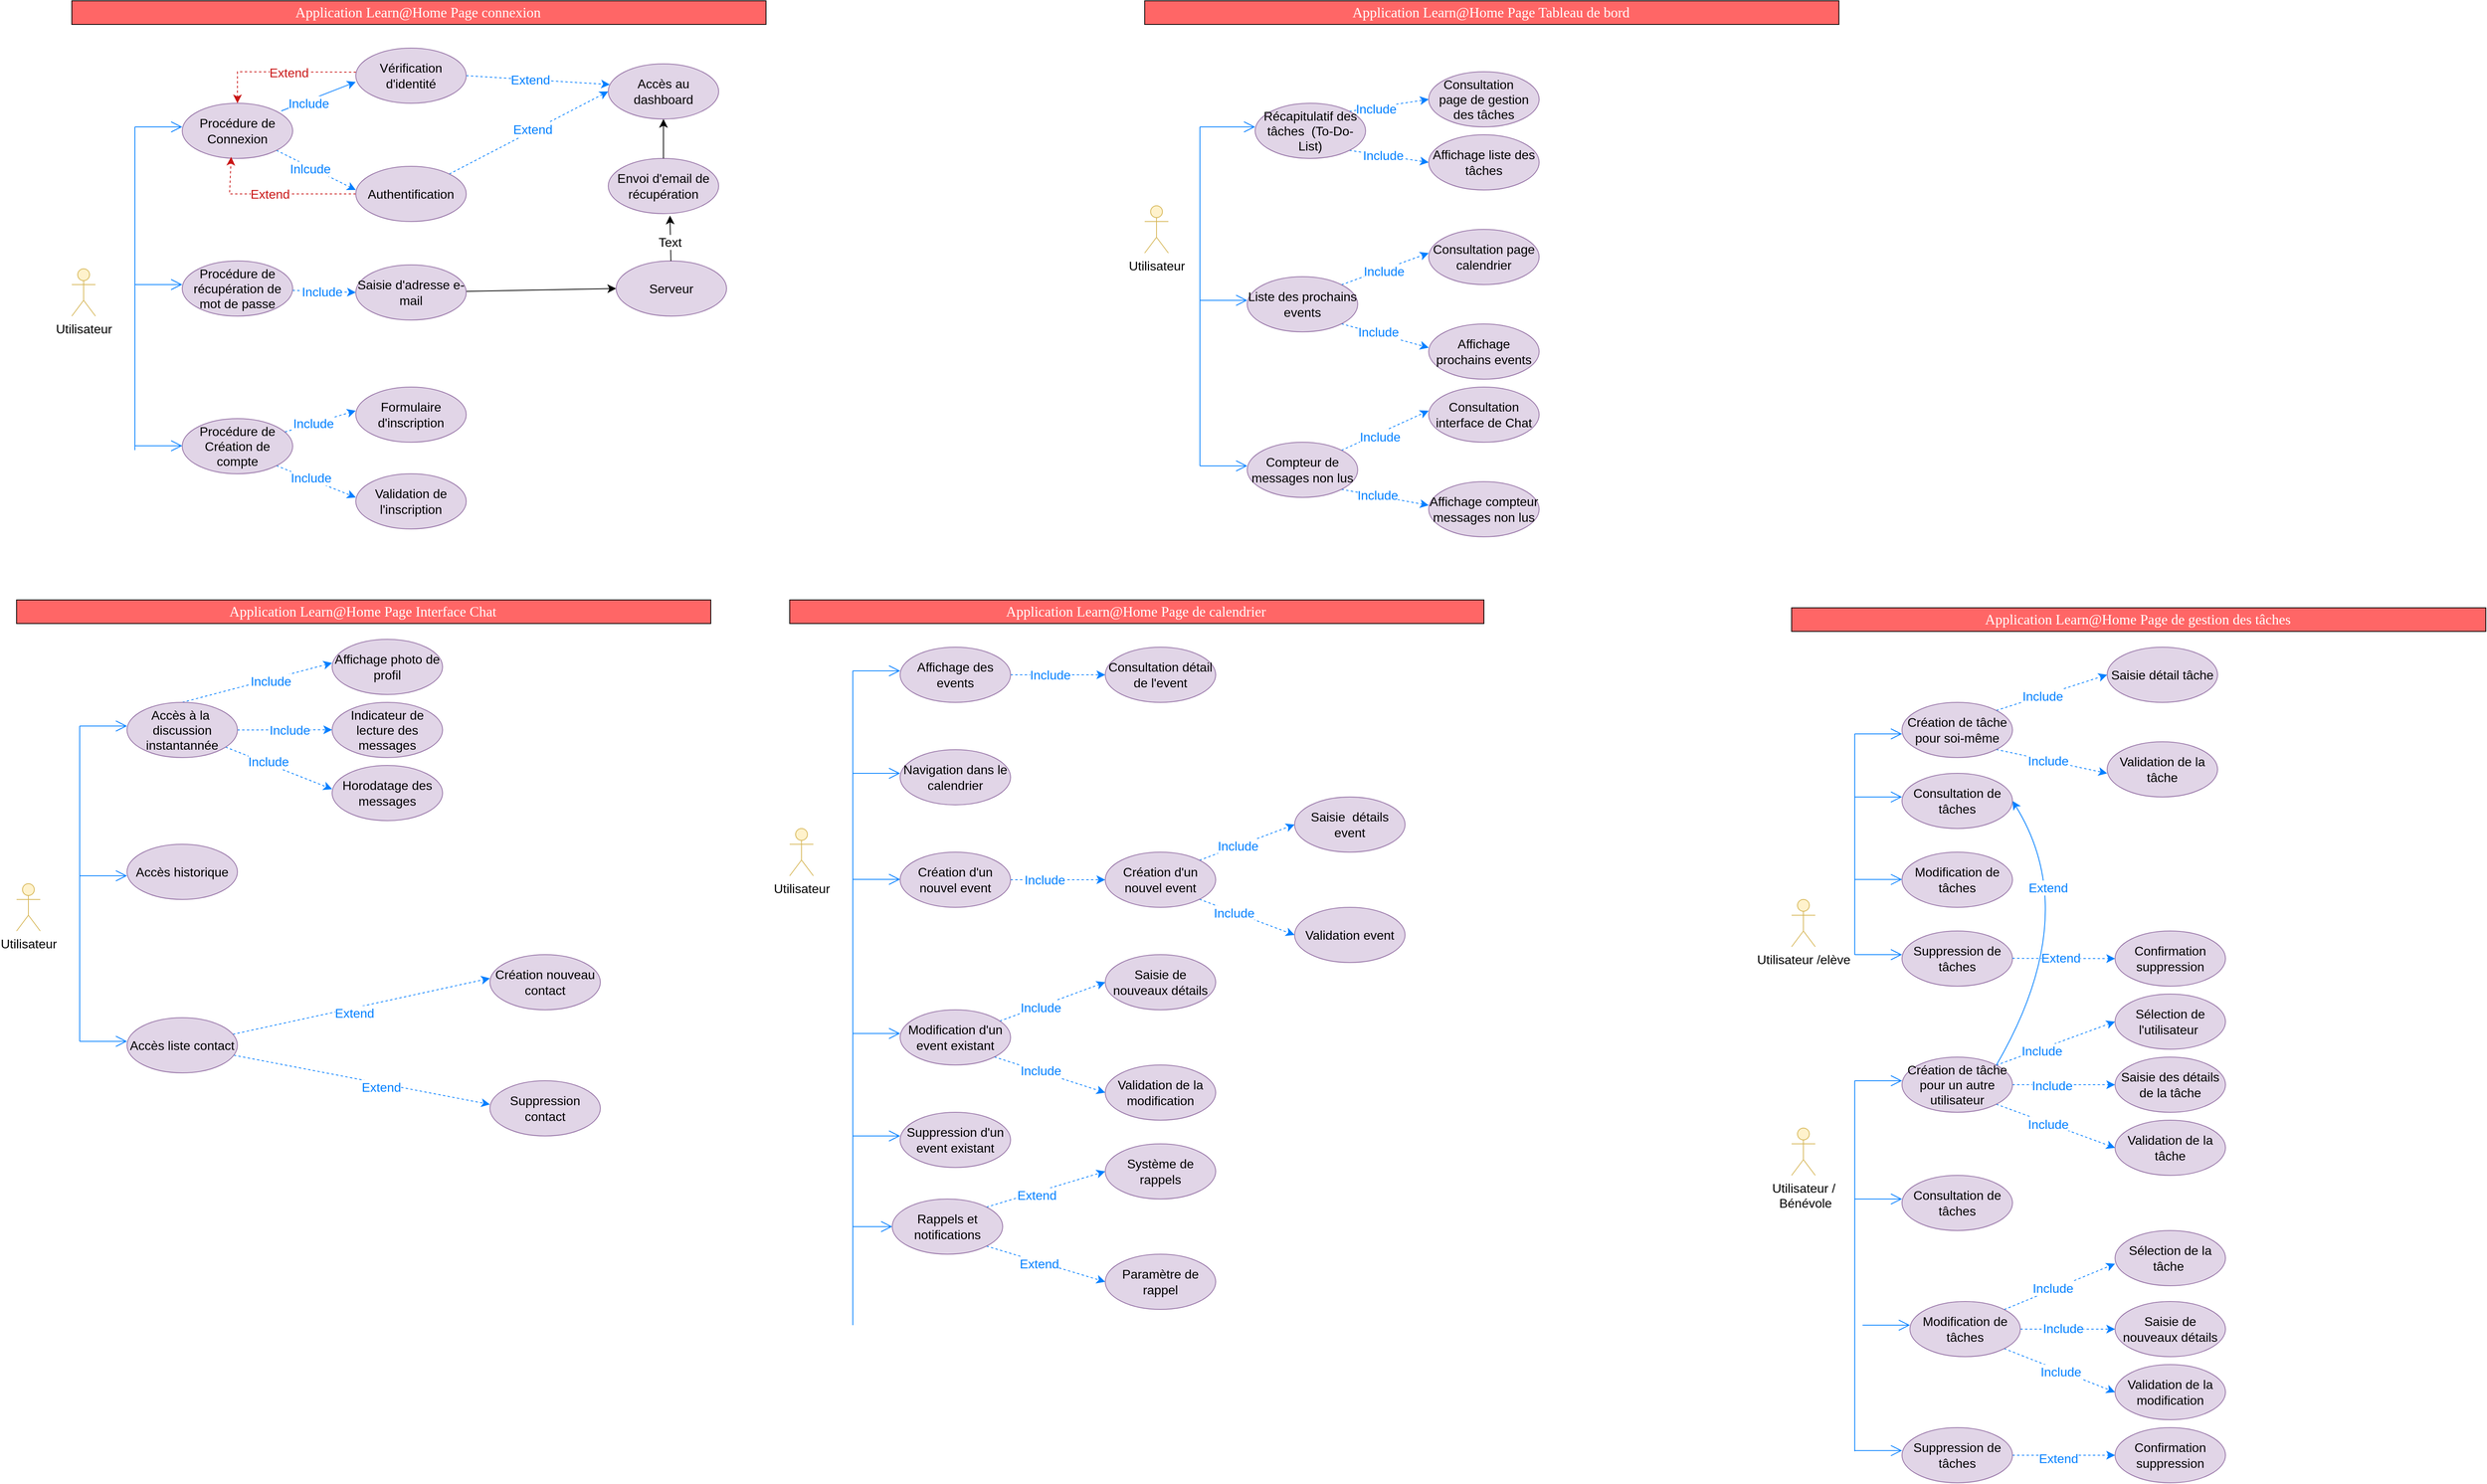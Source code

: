 <mxfile version="22.1.13" type="github">
  <diagram name="Page-1" id="1zsd9Qe-w-mNB6tBP4gk">
    <mxGraphModel dx="3990" dy="4513" grid="1" gridSize="10" guides="1" tooltips="1" connect="1" arrows="1" fold="1" page="0" pageScale="1" pageWidth="827" pageHeight="1169" math="0" shadow="0">
      <root>
        <mxCell id="0" />
        <mxCell id="1" parent="0" />
        <mxCell id="kUKV6NQQhQ4EJnf8gUJz-1" value="Utilisateur&lt;br&gt;" style="shape=umlActor;verticalLabelPosition=bottom;verticalAlign=top;html=1;fontSize=16;fillColor=#fff2cc;strokeColor=#d6b656;" parent="1" vertex="1">
          <mxGeometry x="-1480" y="-2660" width="30" height="60" as="geometry" />
        </mxCell>
        <mxCell id="kUKV6NQQhQ4EJnf8gUJz-37" value="Application Learn@Home Page connexion" style="text;strokeColor=default;fillColor=#FF6666;align=center;verticalAlign=top;rounded=0;fontSize=18;labelBackgroundColor=none;labelBorderColor=none;spacingTop=0;whiteSpace=wrap;html=1;fontFamily=Times New Roman;spacing=0;spacingRight=2;fontColor=#FFFFFF;" parent="1" vertex="1">
          <mxGeometry x="-1480" y="-3000" width="880" height="30" as="geometry" />
        </mxCell>
        <mxCell id="kUKV6NQQhQ4EJnf8gUJz-224" style="edgeStyle=none;curved=1;rounded=0;orthogonalLoop=1;jettySize=auto;html=1;fontSize=12;startSize=8;endSize=8;exitX=0.897;exitY=0.139;exitDx=0;exitDy=0;exitPerimeter=0;fillColor=#dae8fc;strokeColor=#007FFF;" parent="1" source="kUKV6NQQhQ4EJnf8gUJz-39" edge="1">
          <mxGeometry relative="1" as="geometry">
            <mxPoint x="-1120" y="-2897.06" as="targetPoint" />
            <mxPoint x="-1209.891" y="-2869.997" as="sourcePoint" />
          </mxGeometry>
        </mxCell>
        <mxCell id="kUKV6NQQhQ4EJnf8gUJz-226" value="&lt;font color=&quot;#007fff&quot;&gt;Include&lt;/font&gt;" style="edgeLabel;html=1;align=center;verticalAlign=middle;resizable=0;points=[];fontSize=16;" parent="kUKV6NQQhQ4EJnf8gUJz-224" vertex="1" connectable="0">
          <mxGeometry x="-0.311" y="-3" relative="1" as="geometry">
            <mxPoint as="offset" />
          </mxGeometry>
        </mxCell>
        <mxCell id="kUKV6NQQhQ4EJnf8gUJz-227" style="edgeStyle=none;curved=1;rounded=0;orthogonalLoop=1;jettySize=auto;html=1;fontSize=12;startSize=8;endSize=8;fillColor=#dae8fc;strokeColor=#007FFF;dashed=1;" parent="1" source="kUKV6NQQhQ4EJnf8gUJz-39" edge="1">
          <mxGeometry relative="1" as="geometry">
            <mxPoint x="-1120" y="-2760" as="targetPoint" />
          </mxGeometry>
        </mxCell>
        <mxCell id="kUKV6NQQhQ4EJnf8gUJz-229" value="&lt;font color=&quot;#007fff&quot;&gt;Inlcude&lt;/font&gt;" style="edgeLabel;html=1;align=center;verticalAlign=middle;resizable=0;points=[];fontSize=16;" parent="kUKV6NQQhQ4EJnf8gUJz-227" vertex="1" connectable="0">
          <mxGeometry x="-0.138" y="-2" relative="1" as="geometry">
            <mxPoint as="offset" />
          </mxGeometry>
        </mxCell>
        <mxCell id="kUKV6NQQhQ4EJnf8gUJz-39" value="Procédure de Connexion" style="ellipse;whiteSpace=wrap;html=1;fontSize=16;fillColor=#e1d5e7;strokeColor=#9673a6;" parent="1" vertex="1">
          <mxGeometry x="-1340" y="-2870" width="140" height="70" as="geometry" />
        </mxCell>
        <mxCell id="kUKV6NQQhQ4EJnf8gUJz-230" style="edgeStyle=none;curved=1;rounded=0;orthogonalLoop=1;jettySize=auto;html=1;fontSize=12;startSize=8;endSize=8;fillColor=#dae8fc;strokeColor=#007FFF;dashed=1;entryX=0;entryY=0.5;entryDx=0;entryDy=0;" parent="1" source="kUKV6NQQhQ4EJnf8gUJz-74" target="kUKV6NQQhQ4EJnf8gUJz-233" edge="1">
          <mxGeometry relative="1" as="geometry">
            <mxPoint x="-1120" y="-2680" as="targetPoint" />
          </mxGeometry>
        </mxCell>
        <mxCell id="kUKV6NQQhQ4EJnf8gUJz-247" value="&lt;font color=&quot;#007fff&quot;&gt;Include&lt;/font&gt;" style="edgeLabel;html=1;align=center;verticalAlign=middle;resizable=0;points=[];fontSize=16;" parent="kUKV6NQQhQ4EJnf8gUJz-230" vertex="1" connectable="0">
          <mxGeometry x="-0.091" relative="1" as="geometry">
            <mxPoint as="offset" />
          </mxGeometry>
        </mxCell>
        <mxCell id="kUKV6NQQhQ4EJnf8gUJz-74" value="Procédure de récupération de mot de passe" style="ellipse;whiteSpace=wrap;html=1;fontSize=16;fillColor=#e1d5e7;strokeColor=#9673a6;" parent="1" vertex="1">
          <mxGeometry x="-1340" y="-2670" width="140" height="70" as="geometry" />
        </mxCell>
        <mxCell id="kUKV6NQQhQ4EJnf8gUJz-237" style="edgeStyle=none;curved=1;rounded=0;orthogonalLoop=1;jettySize=auto;html=1;fontSize=12;startSize=8;endSize=8;fillColor=#dae8fc;strokeColor=#007FFF;dashed=1;" parent="1" source="kUKV6NQQhQ4EJnf8gUJz-86" edge="1">
          <mxGeometry relative="1" as="geometry">
            <mxPoint x="-1120" y="-2480" as="targetPoint" />
          </mxGeometry>
        </mxCell>
        <mxCell id="kUKV6NQQhQ4EJnf8gUJz-249" value="&lt;font color=&quot;#007fff&quot;&gt;Include&lt;/font&gt;" style="edgeLabel;html=1;align=center;verticalAlign=middle;resizable=0;points=[];fontSize=16;" parent="kUKV6NQQhQ4EJnf8gUJz-237" vertex="1" connectable="0">
          <mxGeometry x="-0.199" relative="1" as="geometry">
            <mxPoint as="offset" />
          </mxGeometry>
        </mxCell>
        <mxCell id="kUKV6NQQhQ4EJnf8gUJz-238" style="edgeStyle=none;curved=1;rounded=0;orthogonalLoop=1;jettySize=auto;html=1;exitX=1;exitY=1;exitDx=0;exitDy=0;fontSize=12;startSize=8;endSize=8;fillColor=#dae8fc;strokeColor=#007FFF;dashed=1;" parent="1" source="kUKV6NQQhQ4EJnf8gUJz-86" edge="1">
          <mxGeometry relative="1" as="geometry">
            <mxPoint x="-1120" y="-2370" as="targetPoint" />
          </mxGeometry>
        </mxCell>
        <mxCell id="kUKV6NQQhQ4EJnf8gUJz-250" value="&lt;font color=&quot;#007fff&quot;&gt;Include&lt;/font&gt;" style="edgeLabel;html=1;align=center;verticalAlign=middle;resizable=0;points=[];fontSize=16;" parent="kUKV6NQQhQ4EJnf8gUJz-238" vertex="1" connectable="0">
          <mxGeometry x="-0.149" y="2" relative="1" as="geometry">
            <mxPoint as="offset" />
          </mxGeometry>
        </mxCell>
        <mxCell id="kUKV6NQQhQ4EJnf8gUJz-86" value="Procédure de Création de compte" style="ellipse;whiteSpace=wrap;html=1;fontSize=16;fillColor=#e1d5e7;strokeColor=#9673a6;" parent="1" vertex="1">
          <mxGeometry x="-1340" y="-2470" width="140" height="70" as="geometry" />
        </mxCell>
        <mxCell id="kUKV6NQQhQ4EJnf8gUJz-95" value="Application Learn@Home Page Tableau de bord" style="text;strokeColor=default;fillColor=#FF6666;align=center;verticalAlign=top;rounded=0;fontSize=18;labelBackgroundColor=none;labelBorderColor=none;spacingTop=0;whiteSpace=wrap;html=1;fontFamily=Times New Roman;spacing=0;spacingRight=2;fontColor=#FFFFFF;" parent="1" vertex="1">
          <mxGeometry x="-120" y="-3000" width="880" height="30" as="geometry" />
        </mxCell>
        <mxCell id="kUKV6NQQhQ4EJnf8gUJz-96" value="Utilisateur&lt;br&gt;" style="shape=umlActor;verticalLabelPosition=bottom;verticalAlign=top;html=1;fontSize=16;fillColor=#fff2cc;strokeColor=#d6b656;" parent="1" vertex="1">
          <mxGeometry x="-120" y="-2740" width="30" height="60" as="geometry" />
        </mxCell>
        <mxCell id="kUKV6NQQhQ4EJnf8gUJz-258" style="edgeStyle=none;curved=1;rounded=0;orthogonalLoop=1;jettySize=auto;html=1;exitX=1;exitY=0;exitDx=0;exitDy=0;fontSize=12;startSize=8;endSize=8;entryX=0;entryY=0.5;entryDx=0;entryDy=0;dashed=1;fillColor=#dae8fc;strokeColor=#007FFF;" parent="1" source="kUKV6NQQhQ4EJnf8gUJz-97" target="kUKV6NQQhQ4EJnf8gUJz-260" edge="1">
          <mxGeometry relative="1" as="geometry">
            <mxPoint x="200" y="-2880" as="targetPoint" />
          </mxGeometry>
        </mxCell>
        <mxCell id="kUKV6NQQhQ4EJnf8gUJz-262" value="&lt;font color=&quot;#007fff&quot;&gt;Include&lt;/font&gt;" style="edgeLabel;html=1;align=center;verticalAlign=middle;resizable=0;points=[];fontSize=16;" parent="kUKV6NQQhQ4EJnf8gUJz-258" vertex="1" connectable="0">
          <mxGeometry x="-0.339" y="-2" relative="1" as="geometry">
            <mxPoint as="offset" />
          </mxGeometry>
        </mxCell>
        <mxCell id="kUKV6NQQhQ4EJnf8gUJz-259" style="edgeStyle=none;curved=1;rounded=0;orthogonalLoop=1;jettySize=auto;html=1;exitX=1;exitY=1;exitDx=0;exitDy=0;fontSize=12;startSize=8;endSize=8;entryX=0;entryY=0.5;entryDx=0;entryDy=0;dashed=1;fillColor=#dae8fc;strokeColor=#007FFF;" parent="1" source="kUKV6NQQhQ4EJnf8gUJz-97" target="kUKV6NQQhQ4EJnf8gUJz-261" edge="1">
          <mxGeometry relative="1" as="geometry">
            <mxPoint x="200" y="-2800" as="targetPoint" />
          </mxGeometry>
        </mxCell>
        <mxCell id="kUKV6NQQhQ4EJnf8gUJz-263" value="&lt;font color=&quot;#007fff&quot;&gt;Include&lt;/font&gt;" style="edgeLabel;html=1;align=center;verticalAlign=middle;resizable=0;points=[];fontSize=16;" parent="kUKV6NQQhQ4EJnf8gUJz-259" vertex="1" connectable="0">
          <mxGeometry x="-0.155" relative="1" as="geometry">
            <mxPoint as="offset" />
          </mxGeometry>
        </mxCell>
        <mxCell id="kUKV6NQQhQ4EJnf8gUJz-97" value="Récapitulatif des tâches&amp;nbsp; (To-Do-List)" style="ellipse;whiteSpace=wrap;html=1;fontSize=16;fillColor=#e1d5e7;strokeColor=#9673a6;" parent="1" vertex="1">
          <mxGeometry x="20" y="-2870" width="140" height="70" as="geometry" />
        </mxCell>
        <mxCell id="kUKV6NQQhQ4EJnf8gUJz-264" style="edgeStyle=none;curved=1;rounded=0;orthogonalLoop=1;jettySize=auto;html=1;exitX=1;exitY=0;exitDx=0;exitDy=0;fontSize=12;startSize=8;endSize=8;dashed=1;fillColor=#dae8fc;strokeColor=#007FFF;" parent="1" source="kUKV6NQQhQ4EJnf8gUJz-98" edge="1">
          <mxGeometry relative="1" as="geometry">
            <mxPoint x="240" y="-2680" as="targetPoint" />
          </mxGeometry>
        </mxCell>
        <mxCell id="kUKV6NQQhQ4EJnf8gUJz-272" value="&lt;font color=&quot;#007fff&quot;&gt;Include&lt;/font&gt;" style="edgeLabel;html=1;align=center;verticalAlign=middle;resizable=0;points=[];fontSize=16;" parent="kUKV6NQQhQ4EJnf8gUJz-264" vertex="1" connectable="0">
          <mxGeometry x="-0.045" y="-2" relative="1" as="geometry">
            <mxPoint as="offset" />
          </mxGeometry>
        </mxCell>
        <mxCell id="kUKV6NQQhQ4EJnf8gUJz-265" style="edgeStyle=none;curved=1;rounded=0;orthogonalLoop=1;jettySize=auto;html=1;exitX=1;exitY=1;exitDx=0;exitDy=0;fontSize=12;startSize=8;endSize=8;dashed=1;fillColor=#dae8fc;strokeColor=#007FFF;" parent="1" source="kUKV6NQQhQ4EJnf8gUJz-98" edge="1">
          <mxGeometry relative="1" as="geometry">
            <mxPoint x="240" y="-2560" as="targetPoint" />
          </mxGeometry>
        </mxCell>
        <mxCell id="kUKV6NQQhQ4EJnf8gUJz-273" value="&lt;font color=&quot;#007fff&quot;&gt;Include&lt;/font&gt;" style="edgeLabel;html=1;align=center;verticalAlign=middle;resizable=0;points=[];fontSize=16;" parent="kUKV6NQQhQ4EJnf8gUJz-265" vertex="1" connectable="0">
          <mxGeometry x="-0.153" y="3" relative="1" as="geometry">
            <mxPoint x="-1" as="offset" />
          </mxGeometry>
        </mxCell>
        <mxCell id="kUKV6NQQhQ4EJnf8gUJz-98" value="Liste des prochains events" style="ellipse;whiteSpace=wrap;html=1;fontSize=16;fillColor=#e1d5e7;strokeColor=#9673a6;" parent="1" vertex="1">
          <mxGeometry x="10" y="-2650" width="140" height="70" as="geometry" />
        </mxCell>
        <mxCell id="kUKV6NQQhQ4EJnf8gUJz-268" style="edgeStyle=none;curved=1;rounded=0;orthogonalLoop=1;jettySize=auto;html=1;exitX=1;exitY=0;exitDx=0;exitDy=0;fontSize=12;startSize=8;endSize=8;dashed=1;fillColor=#dae8fc;strokeColor=#007FFF;" parent="1" source="kUKV6NQQhQ4EJnf8gUJz-99" edge="1">
          <mxGeometry relative="1" as="geometry">
            <mxPoint x="240" y="-2480" as="targetPoint" />
          </mxGeometry>
        </mxCell>
        <mxCell id="kUKV6NQQhQ4EJnf8gUJz-274" value="&lt;font color=&quot;#007fff&quot;&gt;Include&lt;/font&gt;" style="edgeLabel;html=1;align=center;verticalAlign=middle;resizable=0;points=[];fontSize=16;" parent="kUKV6NQQhQ4EJnf8gUJz-268" vertex="1" connectable="0">
          <mxGeometry x="-0.148" y="-3" relative="1" as="geometry">
            <mxPoint y="1" as="offset" />
          </mxGeometry>
        </mxCell>
        <mxCell id="kUKV6NQQhQ4EJnf8gUJz-269" style="edgeStyle=none;curved=1;rounded=0;orthogonalLoop=1;jettySize=auto;html=1;exitX=1;exitY=1;exitDx=0;exitDy=0;fontSize=12;startSize=8;endSize=8;dashed=1;fillColor=#dae8fc;strokeColor=#007FFF;" parent="1" source="kUKV6NQQhQ4EJnf8gUJz-99" edge="1">
          <mxGeometry relative="1" as="geometry">
            <mxPoint x="240" y="-2360" as="targetPoint" />
          </mxGeometry>
        </mxCell>
        <mxCell id="kUKV6NQQhQ4EJnf8gUJz-275" value="&lt;font color=&quot;#007fff&quot;&gt;Include&lt;/font&gt;" style="edgeLabel;html=1;align=center;verticalAlign=middle;resizable=0;points=[];fontSize=16;" parent="kUKV6NQQhQ4EJnf8gUJz-269" vertex="1" connectable="0">
          <mxGeometry x="-0.18" y="1" relative="1" as="geometry">
            <mxPoint as="offset" />
          </mxGeometry>
        </mxCell>
        <mxCell id="kUKV6NQQhQ4EJnf8gUJz-99" value="Compteur de messages non lus" style="ellipse;whiteSpace=wrap;html=1;fontSize=16;fillColor=#e1d5e7;strokeColor=#9673a6;" parent="1" vertex="1">
          <mxGeometry x="10" y="-2440" width="140" height="70" as="geometry" />
        </mxCell>
        <mxCell id="kUKV6NQQhQ4EJnf8gUJz-114" value="" style="endArrow=none;html=1;rounded=0;fontSize=12;startSize=8;endSize=8;curved=0;fillColor=#dae8fc;strokeColor=#007FFF;" parent="1" edge="1">
          <mxGeometry relative="1" as="geometry">
            <mxPoint x="-50" y="-2840" as="sourcePoint" />
            <mxPoint x="-50" y="-2410" as="targetPoint" />
          </mxGeometry>
        </mxCell>
        <mxCell id="kUKV6NQQhQ4EJnf8gUJz-115" value="" style="resizable=0;html=1;whiteSpace=wrap;align=right;verticalAlign=bottom;fontSize=16;" parent="kUKV6NQQhQ4EJnf8gUJz-114" connectable="0" vertex="1">
          <mxGeometry x="1" relative="1" as="geometry" />
        </mxCell>
        <mxCell id="kUKV6NQQhQ4EJnf8gUJz-116" value="" style="endArrow=open;endFill=1;endSize=12;html=1;rounded=0;fontSize=12;curved=1;fillColor=#dae8fc;strokeColor=#007FFF;" parent="1" edge="1">
          <mxGeometry width="160" relative="1" as="geometry">
            <mxPoint x="-1400" y="-2840" as="sourcePoint" />
            <mxPoint x="-1340" y="-2840" as="targetPoint" />
          </mxGeometry>
        </mxCell>
        <mxCell id="kUKV6NQQhQ4EJnf8gUJz-118" value="" style="endArrow=open;endFill=1;endSize=12;html=1;rounded=0;fontSize=12;curved=1;fillColor=#dae8fc;strokeColor=#007FFF;" parent="1" edge="1">
          <mxGeometry width="160" relative="1" as="geometry">
            <mxPoint x="-50" y="-2620" as="sourcePoint" />
            <mxPoint x="10" y="-2620" as="targetPoint" />
          </mxGeometry>
        </mxCell>
        <mxCell id="kUKV6NQQhQ4EJnf8gUJz-119" value="" style="endArrow=open;endFill=1;endSize=12;html=1;rounded=0;fontSize=12;curved=1;fillColor=#dae8fc;strokeColor=#007FFF;" parent="1" edge="1">
          <mxGeometry width="160" relative="1" as="geometry">
            <mxPoint x="-50" y="-2410" as="sourcePoint" />
            <mxPoint x="10" y="-2410" as="targetPoint" />
          </mxGeometry>
        </mxCell>
        <mxCell id="kUKV6NQQhQ4EJnf8gUJz-180" value="Application Learn@Home Page Interface Chat" style="text;strokeColor=default;fillColor=#FF6666;align=center;verticalAlign=top;rounded=0;fontSize=18;labelBackgroundColor=none;labelBorderColor=none;spacingTop=0;whiteSpace=wrap;html=1;fontFamily=Times New Roman;spacing=0;spacingRight=2;fontColor=#FFFFFF;" parent="1" vertex="1">
          <mxGeometry x="-1550" y="-2240" width="880" height="30" as="geometry" />
        </mxCell>
        <mxCell id="kUKV6NQQhQ4EJnf8gUJz-181" value="Utilisateur&lt;br&gt;" style="shape=umlActor;verticalLabelPosition=bottom;verticalAlign=top;html=1;fontSize=16;fillColor=#fff2cc;strokeColor=#d6b656;" parent="1" vertex="1">
          <mxGeometry x="-1550" y="-1880" width="30" height="60" as="geometry" />
        </mxCell>
        <mxCell id="kUKV6NQQhQ4EJnf8gUJz-182" value="" style="endArrow=none;html=1;rounded=0;fontSize=12;startSize=8;endSize=8;curved=0;strokeColor=#007FFF;" parent="1" edge="1">
          <mxGeometry relative="1" as="geometry">
            <mxPoint x="-1470" y="-2080" as="sourcePoint" />
            <mxPoint x="-1470" y="-1680" as="targetPoint" />
          </mxGeometry>
        </mxCell>
        <mxCell id="kUKV6NQQhQ4EJnf8gUJz-183" value="" style="resizable=0;html=1;whiteSpace=wrap;align=right;verticalAlign=bottom;fontSize=16;" parent="kUKV6NQQhQ4EJnf8gUJz-182" connectable="0" vertex="1">
          <mxGeometry x="1" relative="1" as="geometry" />
        </mxCell>
        <mxCell id="kUKV6NQQhQ4EJnf8gUJz-184" value="" style="endArrow=open;endFill=1;endSize=12;html=1;rounded=0;fontSize=12;curved=1;strokeColor=#007FFF;" parent="1" edge="1">
          <mxGeometry width="160" relative="1" as="geometry">
            <mxPoint x="-1470" y="-2080" as="sourcePoint" />
            <mxPoint x="-1410" y="-2080" as="targetPoint" />
          </mxGeometry>
        </mxCell>
        <mxCell id="kUKV6NQQhQ4EJnf8gUJz-185" value="" style="endArrow=open;endFill=1;endSize=12;html=1;rounded=0;fontSize=12;curved=1;strokeColor=#007FFF;" parent="1" edge="1">
          <mxGeometry width="160" relative="1" as="geometry">
            <mxPoint x="-1470" y="-1890" as="sourcePoint" />
            <mxPoint x="-1410" y="-1890" as="targetPoint" />
          </mxGeometry>
        </mxCell>
        <mxCell id="kUKV6NQQhQ4EJnf8gUJz-186" value="" style="endArrow=open;endFill=1;endSize=12;html=1;rounded=0;fontSize=12;curved=1;strokeColor=#007FFF;" parent="1" edge="1">
          <mxGeometry width="160" relative="1" as="geometry">
            <mxPoint x="-1470" y="-1680" as="sourcePoint" />
            <mxPoint x="-1410" y="-1680" as="targetPoint" />
          </mxGeometry>
        </mxCell>
        <mxCell id="kUKV6NQQhQ4EJnf8gUJz-209" style="edgeStyle=none;curved=1;rounded=0;orthogonalLoop=1;jettySize=auto;html=1;exitX=1;exitY=0.5;exitDx=0;exitDy=0;fontSize=12;startSize=8;endSize=8;fillColor=#dae8fc;strokeColor=#007FFF;dashed=1;" parent="1" source="kUKV6NQQhQ4EJnf8gUJz-188" edge="1">
          <mxGeometry relative="1" as="geometry">
            <mxPoint x="-1150" y="-2075.235" as="targetPoint" />
          </mxGeometry>
        </mxCell>
        <mxCell id="kUKV6NQQhQ4EJnf8gUJz-210" value="&lt;font color=&quot;#007fff&quot;&gt;Include&lt;/font&gt;" style="edgeLabel;html=1;align=center;verticalAlign=middle;resizable=0;points=[];fontSize=16;" parent="kUKV6NQQhQ4EJnf8gUJz-209" vertex="1" connectable="0">
          <mxGeometry x="0.099" y="-8" relative="1" as="geometry">
            <mxPoint y="-8" as="offset" />
          </mxGeometry>
        </mxCell>
        <mxCell id="kUKV6NQQhQ4EJnf8gUJz-212" style="edgeStyle=none;curved=1;rounded=0;orthogonalLoop=1;jettySize=auto;html=1;fontSize=12;startSize=8;endSize=8;fillColor=#dae8fc;strokeColor=#007FFF;dashed=1;" parent="1" source="kUKV6NQQhQ4EJnf8gUJz-188" edge="1">
          <mxGeometry relative="1" as="geometry">
            <mxPoint x="-1150" y="-2000" as="targetPoint" />
          </mxGeometry>
        </mxCell>
        <mxCell id="kUKV6NQQhQ4EJnf8gUJz-217" value="&lt;font color=&quot;#007fff&quot;&gt;Include&lt;/font&gt;" style="edgeLabel;html=1;align=center;verticalAlign=middle;resizable=0;points=[];fontSize=16;" parent="kUKV6NQQhQ4EJnf8gUJz-212" vertex="1" connectable="0">
          <mxGeometry x="-0.219" y="3" relative="1" as="geometry">
            <mxPoint as="offset" />
          </mxGeometry>
        </mxCell>
        <mxCell id="kUKV6NQQhQ4EJnf8gUJz-214" style="edgeStyle=none;curved=1;rounded=0;orthogonalLoop=1;jettySize=auto;html=1;exitX=0.5;exitY=0;exitDx=0;exitDy=0;fontSize=12;startSize=8;endSize=8;fillColor=#dae8fc;strokeColor=#007FFF;dashed=1;" parent="1" source="kUKV6NQQhQ4EJnf8gUJz-188" edge="1">
          <mxGeometry relative="1" as="geometry">
            <mxPoint x="-1150" y="-2160" as="targetPoint" />
          </mxGeometry>
        </mxCell>
        <mxCell id="kUKV6NQQhQ4EJnf8gUJz-218" value="&lt;font color=&quot;#007fff&quot;&gt;Include&lt;/font&gt;" style="edgeLabel;html=1;align=center;verticalAlign=middle;resizable=0;points=[];fontSize=16;" parent="kUKV6NQQhQ4EJnf8gUJz-214" vertex="1" connectable="0">
          <mxGeometry x="0.178" y="-2" relative="1" as="geometry">
            <mxPoint as="offset" />
          </mxGeometry>
        </mxCell>
        <mxCell id="kUKV6NQQhQ4EJnf8gUJz-188" value="Accès à la&amp;nbsp; discussion instantannée" style="ellipse;whiteSpace=wrap;html=1;fontSize=16;fillColor=#e1d5e7;strokeColor=#9673a6;" parent="1" vertex="1">
          <mxGeometry x="-1410" y="-2110" width="140" height="70" as="geometry" />
        </mxCell>
        <mxCell id="kUKV6NQQhQ4EJnf8gUJz-189" value="Accès historique" style="ellipse;whiteSpace=wrap;html=1;fontSize=16;fillColor=#e1d5e7;strokeColor=#9673a6;" parent="1" vertex="1">
          <mxGeometry x="-1410" y="-1930" width="140" height="70" as="geometry" />
        </mxCell>
        <mxCell id="kUKV6NQQhQ4EJnf8gUJz-196" style="edgeStyle=none;curved=1;rounded=0;orthogonalLoop=1;jettySize=auto;html=1;fontSize=12;startSize=8;endSize=8;fillColor=#dae8fc;strokeColor=#007FFF;dashed=1;" parent="1" source="kUKV6NQQhQ4EJnf8gUJz-195" edge="1">
          <mxGeometry relative="1" as="geometry">
            <mxPoint x="-950" y="-1760" as="targetPoint" />
          </mxGeometry>
        </mxCell>
        <mxCell id="kUKV6NQQhQ4EJnf8gUJz-203" value="&lt;font color=&quot;#007fff&quot;&gt;Extend&lt;/font&gt;" style="edgeLabel;html=1;align=center;verticalAlign=middle;resizable=0;points=[];fontSize=16;" parent="kUKV6NQQhQ4EJnf8gUJz-196" vertex="1" connectable="0">
          <mxGeometry x="-0.066" y="-6" relative="1" as="geometry">
            <mxPoint as="offset" />
          </mxGeometry>
        </mxCell>
        <mxCell id="kUKV6NQQhQ4EJnf8gUJz-197" style="edgeStyle=none;curved=1;rounded=0;orthogonalLoop=1;jettySize=auto;html=1;fontSize=12;startSize=8;endSize=8;fillColor=#dae8fc;strokeColor=#007FFF;dashed=1;" parent="1" source="kUKV6NQQhQ4EJnf8gUJz-195" edge="1">
          <mxGeometry relative="1" as="geometry">
            <mxPoint x="-950" y="-1600" as="targetPoint" />
          </mxGeometry>
        </mxCell>
        <mxCell id="kUKV6NQQhQ4EJnf8gUJz-204" value="&lt;font color=&quot;#007fff&quot;&gt;Extend&lt;/font&gt;" style="edgeLabel;html=1;align=center;verticalAlign=middle;resizable=0;points=[];fontSize=16;" parent="kUKV6NQQhQ4EJnf8gUJz-197" vertex="1" connectable="0">
          <mxGeometry x="0.148" y="-4" relative="1" as="geometry">
            <mxPoint x="1" as="offset" />
          </mxGeometry>
        </mxCell>
        <mxCell id="kUKV6NQQhQ4EJnf8gUJz-195" value="Accès liste contact" style="ellipse;whiteSpace=wrap;html=1;fontSize=16;fillColor=#e1d5e7;strokeColor=#9673a6;" parent="1" vertex="1">
          <mxGeometry x="-1410" y="-1710" width="140" height="70" as="geometry" />
        </mxCell>
        <mxCell id="kUKV6NQQhQ4EJnf8gUJz-198" value="Création nouveau contact" style="ellipse;whiteSpace=wrap;html=1;fontSize=16;fillColor=#e1d5e7;strokeColor=#9673a6;" parent="1" vertex="1">
          <mxGeometry x="-950" y="-1790" width="140" height="70" as="geometry" />
        </mxCell>
        <mxCell id="kUKV6NQQhQ4EJnf8gUJz-199" value="Suppression contact" style="ellipse;whiteSpace=wrap;html=1;fontSize=16;fillColor=#e1d5e7;strokeColor=#9673a6;" parent="1" vertex="1">
          <mxGeometry x="-950" y="-1630" width="140" height="70" as="geometry" />
        </mxCell>
        <mxCell id="kUKV6NQQhQ4EJnf8gUJz-213" value="Horodatage des messages" style="ellipse;whiteSpace=wrap;html=1;fontSize=16;fillColor=#e1d5e7;strokeColor=#9673a6;" parent="1" vertex="1">
          <mxGeometry x="-1150" y="-2030" width="140" height="70" as="geometry" />
        </mxCell>
        <mxCell id="kUKV6NQQhQ4EJnf8gUJz-215" value="Affichage photo de profil" style="ellipse;whiteSpace=wrap;html=1;fontSize=16;fillColor=#e1d5e7;strokeColor=#9673a6;" parent="1" vertex="1">
          <mxGeometry x="-1150" y="-2190" width="140" height="70" as="geometry" />
        </mxCell>
        <mxCell id="kUKV6NQQhQ4EJnf8gUJz-216" value="Indicateur de lecture des messages" style="ellipse;whiteSpace=wrap;html=1;fontSize=16;fillColor=#e1d5e7;strokeColor=#9673a6;" parent="1" vertex="1">
          <mxGeometry x="-1150" y="-2110" width="140" height="70" as="geometry" />
        </mxCell>
        <mxCell id="kUKV6NQQhQ4EJnf8gUJz-219" value="" style="endArrow=none;html=1;rounded=0;fontSize=12;startSize=8;endSize=8;curved=0;fillColor=#dae8fc;strokeColor=#007FFF;" parent="1" edge="1">
          <mxGeometry relative="1" as="geometry">
            <mxPoint x="-1400" y="-2840" as="sourcePoint" />
            <mxPoint x="-1400" y="-2430" as="targetPoint" />
          </mxGeometry>
        </mxCell>
        <mxCell id="kUKV6NQQhQ4EJnf8gUJz-220" value="" style="resizable=0;html=1;whiteSpace=wrap;align=right;verticalAlign=bottom;fontSize=16;" parent="kUKV6NQQhQ4EJnf8gUJz-219" connectable="0" vertex="1">
          <mxGeometry x="1" relative="1" as="geometry" />
        </mxCell>
        <mxCell id="kUKV6NQQhQ4EJnf8gUJz-221" value="" style="endArrow=open;endFill=1;endSize=12;html=1;rounded=0;fontSize=12;curved=1;fillColor=#dae8fc;strokeColor=#007FFF;" parent="1" edge="1">
          <mxGeometry width="160" relative="1" as="geometry">
            <mxPoint x="-50" y="-2840" as="sourcePoint" />
            <mxPoint x="20" y="-2840" as="targetPoint" />
          </mxGeometry>
        </mxCell>
        <mxCell id="kUKV6NQQhQ4EJnf8gUJz-222" value="" style="endArrow=open;endFill=1;endSize=12;html=1;rounded=0;fontSize=12;curved=1;fillColor=#dae8fc;strokeColor=#007FFF;" parent="1" edge="1">
          <mxGeometry width="160" relative="1" as="geometry">
            <mxPoint x="-1400" y="-2435.5" as="sourcePoint" />
            <mxPoint x="-1340" y="-2435.5" as="targetPoint" />
          </mxGeometry>
        </mxCell>
        <mxCell id="kUKV6NQQhQ4EJnf8gUJz-223" value="" style="endArrow=open;endFill=1;endSize=12;html=1;rounded=0;fontSize=12;curved=1;fillColor=#dae8fc;strokeColor=#007FFF;" parent="1" edge="1">
          <mxGeometry width="160" relative="1" as="geometry">
            <mxPoint x="-1400" y="-2640" as="sourcePoint" />
            <mxPoint x="-1340" y="-2640" as="targetPoint" />
          </mxGeometry>
        </mxCell>
        <mxCell id="kUKV6NQQhQ4EJnf8gUJz-242" style="edgeStyle=none;curved=1;rounded=0;orthogonalLoop=1;jettySize=auto;html=1;exitX=1;exitY=0.5;exitDx=0;exitDy=0;fontSize=12;startSize=8;endSize=8;dashed=1;fillColor=#dae8fc;strokeColor=#007FFF;entryX=0.014;entryY=0.375;entryDx=0;entryDy=0;entryPerimeter=0;" parent="1" source="kUKV6NQQhQ4EJnf8gUJz-225" target="kUKV6NQQhQ4EJnf8gUJz-246" edge="1">
          <mxGeometry relative="1" as="geometry">
            <mxPoint x="-880" y="-2840" as="targetPoint" />
          </mxGeometry>
        </mxCell>
        <mxCell id="kUKV6NQQhQ4EJnf8gUJz-245" value="&lt;font color=&quot;#007fff&quot;&gt;Extend&lt;/font&gt;" style="edgeLabel;html=1;align=center;verticalAlign=middle;resizable=0;points=[];fontSize=16;" parent="kUKV6NQQhQ4EJnf8gUJz-242" vertex="1" connectable="0">
          <mxGeometry x="-0.122" relative="1" as="geometry">
            <mxPoint x="1" as="offset" />
          </mxGeometry>
        </mxCell>
        <mxCell id="kUKV6NQQhQ4EJnf8gUJz-255" style="edgeStyle=none;curved=0;rounded=0;orthogonalLoop=1;jettySize=auto;html=1;fontSize=12;startSize=8;endSize=8;entryX=0.5;entryY=0;entryDx=0;entryDy=0;exitX=0.002;exitY=0.436;exitDx=0;exitDy=0;exitPerimeter=0;fillColor=#f8cecc;strokeColor=#C91616;dashed=1;" parent="1" source="kUKV6NQQhQ4EJnf8gUJz-225" target="kUKV6NQQhQ4EJnf8gUJz-39" edge="1">
          <mxGeometry relative="1" as="geometry">
            <mxPoint x="-1280" y="-2885" as="targetPoint" />
            <mxPoint x="-1110" y="-2885" as="sourcePoint" />
            <Array as="points">
              <mxPoint x="-1270" y="-2910" />
            </Array>
          </mxGeometry>
        </mxCell>
        <mxCell id="kUKV6NQQhQ4EJnf8gUJz-256" value="&lt;font color=&quot;#c91616&quot;&gt;Extend&lt;/font&gt;" style="edgeLabel;html=1;align=center;verticalAlign=middle;resizable=0;points=[];fontSize=16;" parent="kUKV6NQQhQ4EJnf8gUJz-255" vertex="1" connectable="0">
          <mxGeometry x="-0.097" y="1" relative="1" as="geometry">
            <mxPoint as="offset" />
          </mxGeometry>
        </mxCell>
        <mxCell id="kUKV6NQQhQ4EJnf8gUJz-225" value="Vérification d&#39;identité" style="ellipse;whiteSpace=wrap;html=1;fontSize=16;fillColor=#e1d5e7;strokeColor=#9673a6;" parent="1" vertex="1">
          <mxGeometry x="-1120" y="-2940" width="140" height="70" as="geometry" />
        </mxCell>
        <mxCell id="kUKV6NQQhQ4EJnf8gUJz-241" style="edgeStyle=none;curved=1;rounded=0;orthogonalLoop=1;jettySize=auto;html=1;fontSize=12;startSize=8;endSize=8;dashed=1;fillColor=#dae8fc;strokeColor=#007FFF;entryX=0;entryY=0.5;entryDx=0;entryDy=0;" parent="1" source="kUKV6NQQhQ4EJnf8gUJz-228" target="kUKV6NQQhQ4EJnf8gUJz-246" edge="1">
          <mxGeometry relative="1" as="geometry">
            <mxPoint x="-880" y="-2840" as="targetPoint" />
          </mxGeometry>
        </mxCell>
        <mxCell id="kUKV6NQQhQ4EJnf8gUJz-244" value="&lt;font color=&quot;#007fff&quot;&gt;Extend&lt;/font&gt;" style="edgeLabel;html=1;align=center;verticalAlign=middle;resizable=0;points=[];fontSize=16;" parent="kUKV6NQQhQ4EJnf8gUJz-241" vertex="1" connectable="0">
          <mxGeometry x="0.051" y="2" relative="1" as="geometry">
            <mxPoint as="offset" />
          </mxGeometry>
        </mxCell>
        <mxCell id="kUKV6NQQhQ4EJnf8gUJz-251" style="edgeStyle=none;curved=0;rounded=0;orthogonalLoop=1;jettySize=auto;html=1;fontSize=12;startSize=8;endSize=8;entryX=0.443;entryY=0.971;entryDx=0;entryDy=0;entryPerimeter=0;fillColor=#f8cecc;strokeColor=#C91616;dashed=1;" parent="1" source="kUKV6NQQhQ4EJnf8gUJz-228" target="kUKV6NQQhQ4EJnf8gUJz-39" edge="1">
          <mxGeometry relative="1" as="geometry">
            <mxPoint x="-1280" y="-2755" as="targetPoint" />
            <Array as="points">
              <mxPoint x="-1280" y="-2755" />
            </Array>
          </mxGeometry>
        </mxCell>
        <mxCell id="kUKV6NQQhQ4EJnf8gUJz-252" value="&lt;font color=&quot;#c91616&quot;&gt;Extend&lt;/font&gt;" style="edgeLabel;html=1;align=center;verticalAlign=middle;resizable=0;points=[];fontSize=16;" parent="kUKV6NQQhQ4EJnf8gUJz-251" vertex="1" connectable="0">
          <mxGeometry x="0.053" relative="1" as="geometry">
            <mxPoint as="offset" />
          </mxGeometry>
        </mxCell>
        <mxCell id="kUKV6NQQhQ4EJnf8gUJz-228" value="Authentification" style="ellipse;whiteSpace=wrap;html=1;fontSize=16;fillColor=#e1d5e7;strokeColor=#9673a6;" parent="1" vertex="1">
          <mxGeometry x="-1120" y="-2790" width="140" height="70" as="geometry" />
        </mxCell>
        <mxCell id="kUKV6NQQhQ4EJnf8gUJz-385" style="edgeStyle=none;curved=1;rounded=0;orthogonalLoop=1;jettySize=auto;html=1;entryX=0;entryY=0.5;entryDx=0;entryDy=0;fontSize=12;startSize=8;endSize=8;" parent="1" source="kUKV6NQQhQ4EJnf8gUJz-233" target="kUKV6NQQhQ4EJnf8gUJz-381" edge="1">
          <mxGeometry relative="1" as="geometry" />
        </mxCell>
        <mxCell id="kUKV6NQQhQ4EJnf8gUJz-233" value="Saisie d&#39;adresse e-mail" style="ellipse;whiteSpace=wrap;html=1;fontSize=16;fillColor=#e1d5e7;strokeColor=#9673a6;" parent="1" vertex="1">
          <mxGeometry x="-1120" y="-2665" width="140" height="70" as="geometry" />
        </mxCell>
        <mxCell id="kUKV6NQQhQ4EJnf8gUJz-234" value="Envoi d&#39;email de récupération" style="ellipse;whiteSpace=wrap;html=1;fontSize=16;fillColor=#e1d5e7;strokeColor=#9673a6;" parent="1" vertex="1">
          <mxGeometry x="-800" y="-2800" width="140" height="70" as="geometry" />
        </mxCell>
        <mxCell id="kUKV6NQQhQ4EJnf8gUJz-239" value="Formulaire d&#39;inscription" style="ellipse;whiteSpace=wrap;html=1;fontSize=16;fillColor=#e1d5e7;strokeColor=#9673a6;" parent="1" vertex="1">
          <mxGeometry x="-1120" y="-2510" width="140" height="70" as="geometry" />
        </mxCell>
        <mxCell id="kUKV6NQQhQ4EJnf8gUJz-240" value="Validation de l&#39;inscription" style="ellipse;whiteSpace=wrap;html=1;fontSize=16;fillColor=#e1d5e7;strokeColor=#9673a6;" parent="1" vertex="1">
          <mxGeometry x="-1120" y="-2400" width="140" height="70" as="geometry" />
        </mxCell>
        <mxCell id="kUKV6NQQhQ4EJnf8gUJz-246" value="Accès au dashboard" style="ellipse;whiteSpace=wrap;html=1;fontSize=16;fillColor=#e1d5e7;strokeColor=#9673a6;" parent="1" vertex="1">
          <mxGeometry x="-800" y="-2920" width="140" height="70" as="geometry" />
        </mxCell>
        <mxCell id="kUKV6NQQhQ4EJnf8gUJz-260" value="Consultation&amp;nbsp; &amp;nbsp; page de gestion des tâches" style="ellipse;whiteSpace=wrap;html=1;fontSize=16;fillColor=#e1d5e7;strokeColor=#9673a6;" parent="1" vertex="1">
          <mxGeometry x="240" y="-2910" width="140" height="70" as="geometry" />
        </mxCell>
        <mxCell id="kUKV6NQQhQ4EJnf8gUJz-261" value="Affichage liste des tâches" style="ellipse;whiteSpace=wrap;html=1;fontSize=16;fillColor=#e1d5e7;strokeColor=#9673a6;" parent="1" vertex="1">
          <mxGeometry x="240" y="-2830" width="140" height="70" as="geometry" />
        </mxCell>
        <mxCell id="kUKV6NQQhQ4EJnf8gUJz-266" value="Consultation page calendrier" style="ellipse;whiteSpace=wrap;html=1;fontSize=16;fillColor=#e1d5e7;strokeColor=#9673a6;" parent="1" vertex="1">
          <mxGeometry x="240" y="-2710" width="140" height="70" as="geometry" />
        </mxCell>
        <mxCell id="kUKV6NQQhQ4EJnf8gUJz-267" value="Affichage prochains events" style="ellipse;whiteSpace=wrap;html=1;fontSize=16;fillColor=#e1d5e7;strokeColor=#9673a6;" parent="1" vertex="1">
          <mxGeometry x="240" y="-2590" width="140" height="70" as="geometry" />
        </mxCell>
        <mxCell id="kUKV6NQQhQ4EJnf8gUJz-270" value="Consultation interface de Chat" style="ellipse;whiteSpace=wrap;html=1;fontSize=16;fillColor=#e1d5e7;strokeColor=#9673a6;" parent="1" vertex="1">
          <mxGeometry x="240" y="-2510" width="140" height="70" as="geometry" />
        </mxCell>
        <mxCell id="kUKV6NQQhQ4EJnf8gUJz-271" value="Affichage compteur messages non lus" style="ellipse;whiteSpace=wrap;html=1;fontSize=16;fillColor=#e1d5e7;strokeColor=#9673a6;" parent="1" vertex="1">
          <mxGeometry x="240" y="-2390" width="140" height="70" as="geometry" />
        </mxCell>
        <mxCell id="kUKV6NQQhQ4EJnf8gUJz-278" value="Application Learn@Home Page de calendrier" style="text;strokeColor=default;fillColor=#FF6666;align=center;verticalAlign=top;rounded=0;fontSize=18;labelBackgroundColor=none;labelBorderColor=none;spacingTop=0;whiteSpace=wrap;html=1;fontFamily=Times New Roman;spacing=0;spacingRight=2;fontColor=#FFFFFF;" parent="1" vertex="1">
          <mxGeometry x="-570" y="-2240" width="880" height="30" as="geometry" />
        </mxCell>
        <mxCell id="kUKV6NQQhQ4EJnf8gUJz-279" value="Utilisateur&lt;br&gt;" style="shape=umlActor;verticalLabelPosition=bottom;verticalAlign=top;html=1;fontSize=16;fillColor=#fff2cc;strokeColor=#d6b656;" parent="1" vertex="1">
          <mxGeometry x="-570" y="-1950" width="30" height="60" as="geometry" />
        </mxCell>
        <mxCell id="kUKV6NQQhQ4EJnf8gUJz-280" value="" style="endArrow=none;html=1;rounded=0;fontSize=12;startSize=8;endSize=8;curved=0;strokeColor=#007FFF;" parent="1" edge="1">
          <mxGeometry relative="1" as="geometry">
            <mxPoint x="-490" y="-2150" as="sourcePoint" />
            <mxPoint x="-490" y="-1320" as="targetPoint" />
          </mxGeometry>
        </mxCell>
        <mxCell id="kUKV6NQQhQ4EJnf8gUJz-281" value="" style="resizable=0;html=1;whiteSpace=wrap;align=right;verticalAlign=bottom;fontSize=16;" parent="kUKV6NQQhQ4EJnf8gUJz-280" connectable="0" vertex="1">
          <mxGeometry x="1" relative="1" as="geometry" />
        </mxCell>
        <mxCell id="kUKV6NQQhQ4EJnf8gUJz-282" value="" style="endArrow=open;endFill=1;endSize=12;html=1;rounded=0;fontSize=12;curved=1;strokeColor=#007FFF;" parent="1" edge="1">
          <mxGeometry width="160" relative="1" as="geometry">
            <mxPoint x="-490" y="-2150" as="sourcePoint" />
            <mxPoint x="-430" y="-2150" as="targetPoint" />
          </mxGeometry>
        </mxCell>
        <mxCell id="kUKV6NQQhQ4EJnf8gUJz-283" value="" style="endArrow=open;endFill=1;endSize=12;html=1;rounded=0;fontSize=12;curved=1;strokeColor=#007FFF;" parent="1" edge="1">
          <mxGeometry width="160" relative="1" as="geometry">
            <mxPoint x="-490" y="-2020" as="sourcePoint" />
            <mxPoint x="-430" y="-2020" as="targetPoint" />
          </mxGeometry>
        </mxCell>
        <mxCell id="kUKV6NQQhQ4EJnf8gUJz-284" value="" style="endArrow=open;endFill=1;endSize=12;html=1;rounded=0;fontSize=12;curved=1;strokeColor=#007FFF;" parent="1" edge="1">
          <mxGeometry width="160" relative="1" as="geometry">
            <mxPoint x="-490" y="-1885.5" as="sourcePoint" />
            <mxPoint x="-430" y="-1885.5" as="targetPoint" />
          </mxGeometry>
        </mxCell>
        <mxCell id="kUKV6NQQhQ4EJnf8gUJz-320" style="edgeStyle=none;curved=1;rounded=0;orthogonalLoop=1;jettySize=auto;html=1;fontSize=12;startSize=8;endSize=8;fillColor=#dae8fc;strokeColor=#007FFF;dashed=1;" parent="1" source="kUKV6NQQhQ4EJnf8gUJz-285" edge="1">
          <mxGeometry relative="1" as="geometry">
            <mxPoint x="-170" y="-2145" as="targetPoint" />
          </mxGeometry>
        </mxCell>
        <mxCell id="kUKV6NQQhQ4EJnf8gUJz-321" value="&lt;font color=&quot;#007fff&quot;&gt;Include&lt;/font&gt;" style="edgeLabel;html=1;align=center;verticalAlign=middle;resizable=0;points=[];fontSize=16;" parent="kUKV6NQQhQ4EJnf8gUJz-320" vertex="1" connectable="0">
          <mxGeometry x="-0.35" y="-1" relative="1" as="geometry">
            <mxPoint x="11" y="-1" as="offset" />
          </mxGeometry>
        </mxCell>
        <mxCell id="kUKV6NQQhQ4EJnf8gUJz-285" value="Affichage des events" style="ellipse;whiteSpace=wrap;html=1;fontSize=16;fillColor=#e1d5e7;strokeColor=#9673a6;" parent="1" vertex="1">
          <mxGeometry x="-430" y="-2180" width="140" height="70" as="geometry" />
        </mxCell>
        <mxCell id="kUKV6NQQhQ4EJnf8gUJz-286" value="Navigation dans le calendrier" style="ellipse;whiteSpace=wrap;html=1;fontSize=16;fillColor=#e1d5e7;strokeColor=#9673a6;" parent="1" vertex="1">
          <mxGeometry x="-430" y="-2050" width="140" height="70" as="geometry" />
        </mxCell>
        <mxCell id="kUKV6NQQhQ4EJnf8gUJz-296" style="edgeStyle=none;curved=1;rounded=0;orthogonalLoop=1;jettySize=auto;html=1;exitX=1;exitY=0.5;exitDx=0;exitDy=0;fontSize=12;startSize=8;endSize=8;entryX=0;entryY=0.5;entryDx=0;entryDy=0;fillColor=#dae8fc;strokeColor=#007FFF;dashed=1;" parent="1" source="kUKV6NQQhQ4EJnf8gUJz-287" target="kUKV6NQQhQ4EJnf8gUJz-298" edge="1">
          <mxGeometry relative="1" as="geometry">
            <mxPoint x="-130" y="-1755.077" as="targetPoint" />
          </mxGeometry>
        </mxCell>
        <mxCell id="kUKV6NQQhQ4EJnf8gUJz-297" value="&lt;font color=&quot;#007fff&quot;&gt;Include&lt;/font&gt;" style="edgeLabel;html=1;align=center;verticalAlign=middle;resizable=0;points=[];fontSize=16;" parent="kUKV6NQQhQ4EJnf8gUJz-296" vertex="1" connectable="0">
          <mxGeometry x="-0.287" y="-5" relative="1" as="geometry">
            <mxPoint y="-5" as="offset" />
          </mxGeometry>
        </mxCell>
        <mxCell id="kUKV6NQQhQ4EJnf8gUJz-287" value="Création d&#39;un nouvel event" style="ellipse;whiteSpace=wrap;html=1;fontSize=16;fillColor=#e1d5e7;strokeColor=#9673a6;" parent="1" vertex="1">
          <mxGeometry x="-430" y="-1920" width="140" height="70" as="geometry" />
        </mxCell>
        <mxCell id="kUKV6NQQhQ4EJnf8gUJz-288" value="" style="endArrow=open;endFill=1;endSize=12;html=1;rounded=0;fontSize=12;curved=1;strokeColor=#007FFF;" parent="1" edge="1">
          <mxGeometry width="160" relative="1" as="geometry">
            <mxPoint x="-490" y="-1690" as="sourcePoint" />
            <mxPoint x="-430" y="-1690" as="targetPoint" />
          </mxGeometry>
        </mxCell>
        <mxCell id="kUKV6NQQhQ4EJnf8gUJz-289" value="" style="endArrow=open;endFill=1;endSize=12;html=1;rounded=0;fontSize=12;curved=1;strokeColor=#007FFF;" parent="1" edge="1">
          <mxGeometry width="160" relative="1" as="geometry">
            <mxPoint x="-490" y="-1560" as="sourcePoint" />
            <mxPoint x="-430" y="-1560" as="targetPoint" />
          </mxGeometry>
        </mxCell>
        <mxCell id="kUKV6NQQhQ4EJnf8gUJz-305" style="edgeStyle=none;curved=1;rounded=0;orthogonalLoop=1;jettySize=auto;html=1;fontSize=12;startSize=8;endSize=8;entryX=0;entryY=0.5;entryDx=0;entryDy=0;dashed=1;strokeColor=#007FFF;" parent="1" source="kUKV6NQQhQ4EJnf8gUJz-290" target="kUKV6NQQhQ4EJnf8gUJz-307" edge="1">
          <mxGeometry relative="1" as="geometry">
            <mxPoint x="-120" y="-1555" as="targetPoint" />
          </mxGeometry>
        </mxCell>
        <mxCell id="kUKV6NQQhQ4EJnf8gUJz-306" value="&lt;font color=&quot;#007fff&quot;&gt;Include&lt;/font&gt;" style="edgeLabel;html=1;align=center;verticalAlign=middle;resizable=0;points=[];fontSize=16;" parent="kUKV6NQQhQ4EJnf8gUJz-305" vertex="1" connectable="0">
          <mxGeometry x="-0.232" y="-1" relative="1" as="geometry">
            <mxPoint as="offset" />
          </mxGeometry>
        </mxCell>
        <mxCell id="kUKV6NQQhQ4EJnf8gUJz-308" style="edgeStyle=none;curved=1;rounded=0;orthogonalLoop=1;jettySize=auto;html=1;exitX=1;exitY=1;exitDx=0;exitDy=0;fontSize=12;startSize=8;endSize=8;entryX=0;entryY=0.5;entryDx=0;entryDy=0;fillColor=#dae8fc;strokeColor=#007FFF;dashed=1;" parent="1" source="kUKV6NQQhQ4EJnf8gUJz-290" target="kUKV6NQQhQ4EJnf8gUJz-309" edge="1">
          <mxGeometry relative="1" as="geometry">
            <mxPoint x="-130" y="-1520" as="targetPoint" />
          </mxGeometry>
        </mxCell>
        <mxCell id="kUKV6NQQhQ4EJnf8gUJz-316" value="&lt;font color=&quot;#007fff&quot;&gt;Include&lt;/font&gt;" style="edgeLabel;html=1;align=center;verticalAlign=middle;resizable=0;points=[];fontSize=16;" parent="kUKV6NQQhQ4EJnf8gUJz-308" vertex="1" connectable="0">
          <mxGeometry x="-0.176" y="2" relative="1" as="geometry">
            <mxPoint as="offset" />
          </mxGeometry>
        </mxCell>
        <mxCell id="kUKV6NQQhQ4EJnf8gUJz-290" value="Modification d&#39;un event existant" style="ellipse;whiteSpace=wrap;html=1;fontSize=16;fillColor=#e1d5e7;strokeColor=#9673a6;" parent="1" vertex="1">
          <mxGeometry x="-430" y="-1720" width="140" height="70" as="geometry" />
        </mxCell>
        <mxCell id="kUKV6NQQhQ4EJnf8gUJz-291" value="Suppression d&#39;un event existant" style="ellipse;whiteSpace=wrap;html=1;fontSize=16;fillColor=#e1d5e7;strokeColor=#9673a6;" parent="1" vertex="1">
          <mxGeometry x="-430" y="-1590" width="140" height="70" as="geometry" />
        </mxCell>
        <mxCell id="kUKV6NQQhQ4EJnf8gUJz-293" value="Consultation détail de l&#39;event" style="ellipse;whiteSpace=wrap;html=1;fontSize=16;fillColor=#e1d5e7;strokeColor=#9673a6;" parent="1" vertex="1">
          <mxGeometry x="-170" y="-2180" width="140" height="70" as="geometry" />
        </mxCell>
        <mxCell id="kUKV6NQQhQ4EJnf8gUJz-294" value="" style="endArrow=open;endFill=1;endSize=12;html=1;rounded=0;fontSize=12;curved=1;strokeColor=#007FFF;entryX=0;entryY=0.5;entryDx=0;entryDy=0;" parent="1" target="kUKV6NQQhQ4EJnf8gUJz-295" edge="1">
          <mxGeometry width="160" relative="1" as="geometry">
            <mxPoint x="-490" y="-1445" as="sourcePoint" />
            <mxPoint x="-450" y="-1440" as="targetPoint" />
          </mxGeometry>
        </mxCell>
        <mxCell id="kUKV6NQQhQ4EJnf8gUJz-310" style="edgeStyle=none;curved=1;rounded=0;orthogonalLoop=1;jettySize=auto;html=1;exitX=1;exitY=0;exitDx=0;exitDy=0;fontSize=12;startSize=8;endSize=8;entryX=0;entryY=0.5;entryDx=0;entryDy=0;fillColor=#dae8fc;strokeColor=#007FFF;dashed=1;" parent="1" source="kUKV6NQQhQ4EJnf8gUJz-295" target="kUKV6NQQhQ4EJnf8gUJz-314" edge="1">
          <mxGeometry relative="1" as="geometry">
            <mxPoint x="-210" y="-1160" as="targetPoint" />
          </mxGeometry>
        </mxCell>
        <mxCell id="kUKV6NQQhQ4EJnf8gUJz-312" value="&lt;font color=&quot;#007fff&quot;&gt;Extend&lt;/font&gt;" style="edgeLabel;html=1;align=center;verticalAlign=middle;resizable=0;points=[];fontSize=16;" parent="kUKV6NQQhQ4EJnf8gUJz-310" vertex="1" connectable="0">
          <mxGeometry x="-0.167" y="-3" relative="1" as="geometry">
            <mxPoint as="offset" />
          </mxGeometry>
        </mxCell>
        <mxCell id="kUKV6NQQhQ4EJnf8gUJz-311" style="edgeStyle=none;curved=1;rounded=0;orthogonalLoop=1;jettySize=auto;html=1;exitX=1;exitY=1;exitDx=0;exitDy=0;fontSize=12;startSize=8;endSize=8;entryX=0;entryY=0.5;entryDx=0;entryDy=0;fillColor=#dae8fc;strokeColor=#007FFF;dashed=1;" parent="1" source="kUKV6NQQhQ4EJnf8gUJz-295" target="kUKV6NQQhQ4EJnf8gUJz-315" edge="1">
          <mxGeometry relative="1" as="geometry">
            <mxPoint x="-210" y="-1040" as="targetPoint" />
          </mxGeometry>
        </mxCell>
        <mxCell id="kUKV6NQQhQ4EJnf8gUJz-313" value="&lt;font color=&quot;#007fff&quot;&gt;Extend&lt;/font&gt;" style="edgeLabel;html=1;align=center;verticalAlign=middle;resizable=0;points=[];fontSize=16;" parent="kUKV6NQQhQ4EJnf8gUJz-311" vertex="1" connectable="0">
          <mxGeometry x="-0.114" y="-2" relative="1" as="geometry">
            <mxPoint as="offset" />
          </mxGeometry>
        </mxCell>
        <mxCell id="kUKV6NQQhQ4EJnf8gUJz-295" value="Rappels et notifications" style="ellipse;whiteSpace=wrap;html=1;fontSize=16;fillColor=#e1d5e7;strokeColor=#9673a6;" parent="1" vertex="1">
          <mxGeometry x="-440" y="-1480" width="140" height="70" as="geometry" />
        </mxCell>
        <mxCell id="kUKV6NQQhQ4EJnf8gUJz-301" style="edgeStyle=none;curved=1;rounded=0;orthogonalLoop=1;jettySize=auto;html=1;exitX=1;exitY=0;exitDx=0;exitDy=0;fontSize=12;startSize=8;endSize=8;entryX=0;entryY=0.5;entryDx=0;entryDy=0;fillColor=#dae8fc;strokeColor=#007FFF;dashed=1;" parent="1" source="kUKV6NQQhQ4EJnf8gUJz-298" target="kUKV6NQQhQ4EJnf8gUJz-303" edge="1">
          <mxGeometry relative="1" as="geometry">
            <mxPoint x="70" y="-1800" as="targetPoint" />
          </mxGeometry>
        </mxCell>
        <mxCell id="kUKV6NQQhQ4EJnf8gUJz-317" value="&lt;font color=&quot;#007fff&quot;&gt;Include&lt;/font&gt;" style="edgeLabel;html=1;align=center;verticalAlign=middle;resizable=0;points=[];fontSize=16;" parent="kUKV6NQQhQ4EJnf8gUJz-301" vertex="1" connectable="0">
          <mxGeometry x="-0.192" relative="1" as="geometry">
            <mxPoint as="offset" />
          </mxGeometry>
        </mxCell>
        <mxCell id="kUKV6NQQhQ4EJnf8gUJz-302" style="edgeStyle=none;curved=1;rounded=0;orthogonalLoop=1;jettySize=auto;html=1;exitX=1;exitY=1;exitDx=0;exitDy=0;fontSize=12;startSize=8;endSize=8;entryX=0;entryY=0.5;entryDx=0;entryDy=0;fillColor=#dae8fc;strokeColor=#007FFF;dashed=1;" parent="1" source="kUKV6NQQhQ4EJnf8gUJz-298" target="kUKV6NQQhQ4EJnf8gUJz-304" edge="1">
          <mxGeometry relative="1" as="geometry">
            <mxPoint x="70" y="-1680" as="targetPoint" />
          </mxGeometry>
        </mxCell>
        <mxCell id="kUKV6NQQhQ4EJnf8gUJz-318" value="&lt;font color=&quot;#007fff&quot;&gt;Include&lt;/font&gt;" style="edgeLabel;html=1;align=center;verticalAlign=middle;resizable=0;points=[];fontSize=16;" parent="kUKV6NQQhQ4EJnf8gUJz-302" vertex="1" connectable="0">
          <mxGeometry x="-0.276" y="-1" relative="1" as="geometry">
            <mxPoint as="offset" />
          </mxGeometry>
        </mxCell>
        <mxCell id="kUKV6NQQhQ4EJnf8gUJz-298" value="Création d&#39;un nouvel event" style="ellipse;whiteSpace=wrap;html=1;fontSize=16;fillColor=#e1d5e7;strokeColor=#9673a6;" parent="1" vertex="1">
          <mxGeometry x="-170" y="-1920" width="140" height="70" as="geometry" />
        </mxCell>
        <mxCell id="kUKV6NQQhQ4EJnf8gUJz-303" value="Saisie&amp;nbsp; détails event" style="ellipse;whiteSpace=wrap;html=1;fontSize=16;fillColor=#e1d5e7;strokeColor=#9673a6;" parent="1" vertex="1">
          <mxGeometry x="70" y="-1990" width="140" height="70" as="geometry" />
        </mxCell>
        <mxCell id="kUKV6NQQhQ4EJnf8gUJz-304" value="Validation event" style="ellipse;whiteSpace=wrap;html=1;fontSize=16;fillColor=#e1d5e7;strokeColor=#9673a6;" parent="1" vertex="1">
          <mxGeometry x="70" y="-1850" width="140" height="70" as="geometry" />
        </mxCell>
        <mxCell id="kUKV6NQQhQ4EJnf8gUJz-307" value="Saisie de nouveaux détails" style="ellipse;whiteSpace=wrap;html=1;fontSize=16;fillColor=#e1d5e7;strokeColor=#9673a6;" parent="1" vertex="1">
          <mxGeometry x="-170" y="-1790" width="140" height="70" as="geometry" />
        </mxCell>
        <mxCell id="kUKV6NQQhQ4EJnf8gUJz-309" value="Validation de la modification" style="ellipse;whiteSpace=wrap;html=1;fontSize=16;fillColor=#e1d5e7;strokeColor=#9673a6;" parent="1" vertex="1">
          <mxGeometry x="-170" y="-1650" width="140" height="70" as="geometry" />
        </mxCell>
        <mxCell id="kUKV6NQQhQ4EJnf8gUJz-314" value="Système de rappels" style="ellipse;whiteSpace=wrap;html=1;fontSize=16;fillColor=#e1d5e7;strokeColor=#9673a6;" parent="1" vertex="1">
          <mxGeometry x="-170" y="-1550" width="140" height="70" as="geometry" />
        </mxCell>
        <mxCell id="kUKV6NQQhQ4EJnf8gUJz-315" value="Paramètre de rappel" style="ellipse;whiteSpace=wrap;html=1;fontSize=16;fillColor=#e1d5e7;strokeColor=#9673a6;" parent="1" vertex="1">
          <mxGeometry x="-170" y="-1410" width="140" height="70" as="geometry" />
        </mxCell>
        <mxCell id="kUKV6NQQhQ4EJnf8gUJz-323" value="Application Learn@Home Page de gestion des tâches" style="text;strokeColor=default;fillColor=#FF6666;align=center;verticalAlign=top;rounded=0;fontSize=18;labelBackgroundColor=none;labelBorderColor=none;spacingTop=0;whiteSpace=wrap;html=1;fontFamily=Times New Roman;spacing=0;spacingRight=2;fontColor=#FFFFFF;" parent="1" vertex="1">
          <mxGeometry x="700" y="-2230" width="880" height="30" as="geometry" />
        </mxCell>
        <mxCell id="kUKV6NQQhQ4EJnf8gUJz-324" value="Utilisateur /elève" style="shape=umlActor;verticalLabelPosition=bottom;verticalAlign=top;html=1;fontSize=16;fillColor=#fff2cc;strokeColor=#d6b656;" parent="1" vertex="1">
          <mxGeometry x="700" y="-1860" width="30" height="60" as="geometry" />
        </mxCell>
        <mxCell id="kUKV6NQQhQ4EJnf8gUJz-325" value="" style="endArrow=none;html=1;rounded=0;fontSize=12;startSize=8;endSize=8;curved=0;strokeColor=#007FFF;" parent="1" edge="1">
          <mxGeometry relative="1" as="geometry">
            <mxPoint x="780" y="-2070" as="sourcePoint" />
            <mxPoint x="780" y="-1790" as="targetPoint" />
          </mxGeometry>
        </mxCell>
        <mxCell id="kUKV6NQQhQ4EJnf8gUJz-326" value="" style="resizable=0;html=1;whiteSpace=wrap;align=right;verticalAlign=bottom;fontSize=16;" parent="kUKV6NQQhQ4EJnf8gUJz-325" connectable="0" vertex="1">
          <mxGeometry x="1" relative="1" as="geometry" />
        </mxCell>
        <mxCell id="kUKV6NQQhQ4EJnf8gUJz-327" value="" style="endArrow=open;endFill=1;endSize=12;html=1;rounded=0;fontSize=12;curved=1;strokeColor=#007FFF;" parent="1" edge="1">
          <mxGeometry width="160" relative="1" as="geometry">
            <mxPoint x="780" y="-2070" as="sourcePoint" />
            <mxPoint x="840" y="-2070" as="targetPoint" />
          </mxGeometry>
        </mxCell>
        <mxCell id="kUKV6NQQhQ4EJnf8gUJz-328" value="" style="endArrow=open;endFill=1;endSize=12;html=1;rounded=0;fontSize=12;curved=1;strokeColor=#007FFF;" parent="1" edge="1">
          <mxGeometry width="160" relative="1" as="geometry">
            <mxPoint x="780" y="-1990" as="sourcePoint" />
            <mxPoint x="840" y="-1990" as="targetPoint" />
          </mxGeometry>
        </mxCell>
        <mxCell id="kUKV6NQQhQ4EJnf8gUJz-329" value="" style="endArrow=open;endFill=1;endSize=12;html=1;rounded=0;fontSize=12;curved=1;strokeColor=#007FFF;" parent="1" edge="1">
          <mxGeometry width="160" relative="1" as="geometry">
            <mxPoint x="780" y="-1885.34" as="sourcePoint" />
            <mxPoint x="840" y="-1885.34" as="targetPoint" />
          </mxGeometry>
        </mxCell>
        <mxCell id="kUKV6NQQhQ4EJnf8gUJz-330" value="" style="endArrow=open;endFill=1;endSize=12;html=1;rounded=0;fontSize=12;curved=1;strokeColor=#007FFF;" parent="1" edge="1">
          <mxGeometry width="160" relative="1" as="geometry">
            <mxPoint x="780" y="-1630" as="sourcePoint" />
            <mxPoint x="840" y="-1630" as="targetPoint" />
          </mxGeometry>
        </mxCell>
        <mxCell id="kUKV6NQQhQ4EJnf8gUJz-331" value="" style="endArrow=open;endFill=1;endSize=12;html=1;rounded=0;fontSize=12;curved=1;strokeColor=#007FFF;" parent="1" edge="1">
          <mxGeometry width="160" relative="1" as="geometry">
            <mxPoint x="780" y="-1480" as="sourcePoint" />
            <mxPoint x="840" y="-1480" as="targetPoint" />
          </mxGeometry>
        </mxCell>
        <mxCell id="kUKV6NQQhQ4EJnf8gUJz-332" value="" style="endArrow=open;endFill=1;endSize=12;html=1;rounded=0;fontSize=12;curved=1;strokeColor=#007FFF;" parent="1" edge="1">
          <mxGeometry width="160" relative="1" as="geometry">
            <mxPoint x="790" y="-1320" as="sourcePoint" />
            <mxPoint x="850" y="-1320" as="targetPoint" />
          </mxGeometry>
        </mxCell>
        <mxCell id="kUKV6NQQhQ4EJnf8gUJz-333" value="Utilisateur /&lt;br&gt;&amp;nbsp;Bénévole" style="shape=umlActor;verticalLabelPosition=bottom;verticalAlign=top;html=1;fontSize=16;fillColor=#fff2cc;strokeColor=#d6b656;" parent="1" vertex="1">
          <mxGeometry x="700" y="-1570" width="30" height="60" as="geometry" />
        </mxCell>
        <mxCell id="kUKV6NQQhQ4EJnf8gUJz-334" value="" style="endArrow=none;html=1;rounded=0;fontSize=12;startSize=8;endSize=8;curved=0;strokeColor=#007FFF;" parent="1" edge="1">
          <mxGeometry relative="1" as="geometry">
            <mxPoint x="780" y="-1630" as="sourcePoint" />
            <mxPoint x="780" y="-1160" as="targetPoint" />
          </mxGeometry>
        </mxCell>
        <mxCell id="kUKV6NQQhQ4EJnf8gUJz-335" value="" style="resizable=0;html=1;whiteSpace=wrap;align=right;verticalAlign=bottom;fontSize=16;" parent="kUKV6NQQhQ4EJnf8gUJz-334" connectable="0" vertex="1">
          <mxGeometry x="1" relative="1" as="geometry" />
        </mxCell>
        <mxCell id="kUKV6NQQhQ4EJnf8gUJz-346" style="edgeStyle=none;curved=1;rounded=0;orthogonalLoop=1;jettySize=auto;html=1;fontSize=12;startSize=8;endSize=8;exitX=1;exitY=0;exitDx=0;exitDy=0;entryX=0;entryY=0.5;entryDx=0;entryDy=0;strokeColor=#007FFF;dashed=1;" parent="1" source="kUKV6NQQhQ4EJnf8gUJz-336" target="kUKV6NQQhQ4EJnf8gUJz-348" edge="1">
          <mxGeometry relative="1" as="geometry">
            <mxPoint x="1100.0" y="-2115" as="targetPoint" />
          </mxGeometry>
        </mxCell>
        <mxCell id="kUKV6NQQhQ4EJnf8gUJz-347" value="&lt;font color=&quot;#007fff&quot;&gt;Include&lt;/font&gt;" style="edgeLabel;html=1;align=center;verticalAlign=middle;resizable=0;points=[];fontSize=16;" parent="kUKV6NQQhQ4EJnf8gUJz-346" vertex="1" connectable="0">
          <mxGeometry x="-0.173" relative="1" as="geometry">
            <mxPoint as="offset" />
          </mxGeometry>
        </mxCell>
        <mxCell id="kUKV6NQQhQ4EJnf8gUJz-349" style="edgeStyle=none;curved=1;rounded=0;orthogonalLoop=1;jettySize=auto;html=1;exitX=1;exitY=1;exitDx=0;exitDy=0;fontSize=12;startSize=8;endSize=8;strokeColor=#007FFF;dashed=1;" parent="1" source="kUKV6NQQhQ4EJnf8gUJz-336" edge="1">
          <mxGeometry relative="1" as="geometry">
            <mxPoint x="1100.0" y="-2020" as="targetPoint" />
          </mxGeometry>
        </mxCell>
        <mxCell id="kUKV6NQQhQ4EJnf8gUJz-351" value="&lt;font color=&quot;#007fff&quot;&gt;Include&lt;/font&gt;" style="edgeLabel;html=1;align=center;verticalAlign=middle;resizable=0;points=[];fontSize=16;" parent="kUKV6NQQhQ4EJnf8gUJz-349" vertex="1" connectable="0">
          <mxGeometry x="-0.072" relative="1" as="geometry">
            <mxPoint as="offset" />
          </mxGeometry>
        </mxCell>
        <mxCell id="kUKV6NQQhQ4EJnf8gUJz-336" value="Création de tâche pour soi-même" style="ellipse;whiteSpace=wrap;html=1;fontSize=16;fillColor=#e1d5e7;strokeColor=#9673a6;" parent="1" vertex="1">
          <mxGeometry x="840" y="-2110" width="140" height="70" as="geometry" />
        </mxCell>
        <mxCell id="kUKV6NQQhQ4EJnf8gUJz-352" style="edgeStyle=none;curved=1;rounded=0;orthogonalLoop=1;jettySize=auto;html=1;exitX=1;exitY=0;exitDx=0;exitDy=0;fontSize=12;startSize=8;endSize=8;entryX=0;entryY=0.5;entryDx=0;entryDy=0;strokeColor=#007FFF;dashed=1;" parent="1" source="kUKV6NQQhQ4EJnf8gUJz-337" target="kUKV6NQQhQ4EJnf8gUJz-354" edge="1">
          <mxGeometry relative="1" as="geometry">
            <mxPoint x="1060.0" y="-1650" as="targetPoint" />
          </mxGeometry>
        </mxCell>
        <mxCell id="kUKV6NQQhQ4EJnf8gUJz-378" value="&lt;font color=&quot;#007fff&quot;&gt;Include&lt;/font&gt;" style="edgeLabel;html=1;align=center;verticalAlign=middle;resizable=0;points=[];fontSize=16;" parent="kUKV6NQQhQ4EJnf8gUJz-352" vertex="1" connectable="0">
          <mxGeometry x="-0.267" y="-2" relative="1" as="geometry">
            <mxPoint x="1" as="offset" />
          </mxGeometry>
        </mxCell>
        <mxCell id="kUKV6NQQhQ4EJnf8gUJz-356" style="edgeStyle=none;curved=1;rounded=0;orthogonalLoop=1;jettySize=auto;html=1;fontSize=12;startSize=8;endSize=8;entryX=0;entryY=0.5;entryDx=0;entryDy=0;strokeColor=#007FFF;dashed=1;" parent="1" source="kUKV6NQQhQ4EJnf8gUJz-337" target="kUKV6NQQhQ4EJnf8gUJz-355" edge="1">
          <mxGeometry relative="1" as="geometry">
            <mxPoint x="1040" y="-1590" as="targetPoint" />
          </mxGeometry>
        </mxCell>
        <mxCell id="kUKV6NQQhQ4EJnf8gUJz-377" value="&lt;font color=&quot;#007fff&quot;&gt;Include&lt;/font&gt;" style="edgeLabel;html=1;align=center;verticalAlign=middle;resizable=0;points=[];fontSize=16;" parent="kUKV6NQQhQ4EJnf8gUJz-356" vertex="1" connectable="0">
          <mxGeometry x="-0.229" y="-1" relative="1" as="geometry">
            <mxPoint as="offset" />
          </mxGeometry>
        </mxCell>
        <mxCell id="kUKV6NQQhQ4EJnf8gUJz-357" style="edgeStyle=none;curved=1;rounded=0;orthogonalLoop=1;jettySize=auto;html=1;exitX=1;exitY=1;exitDx=0;exitDy=0;fontSize=12;startSize=8;endSize=8;entryX=0;entryY=0.5;entryDx=0;entryDy=0;strokeColor=#007FFF;dashed=1;" parent="1" source="kUKV6NQQhQ4EJnf8gUJz-337" target="kUKV6NQQhQ4EJnf8gUJz-358" edge="1">
          <mxGeometry relative="1" as="geometry">
            <mxPoint x="1060.0" y="-1530" as="targetPoint" />
          </mxGeometry>
        </mxCell>
        <mxCell id="kUKV6NQQhQ4EJnf8gUJz-376" value="&lt;font color=&quot;#007fff&quot;&gt;Include&lt;/font&gt;" style="edgeLabel;html=1;align=center;verticalAlign=middle;resizable=0;points=[];fontSize=16;" parent="kUKV6NQQhQ4EJnf8gUJz-357" vertex="1" connectable="0">
          <mxGeometry x="-0.134" y="-1" relative="1" as="geometry">
            <mxPoint as="offset" />
          </mxGeometry>
        </mxCell>
        <mxCell id="mY0RuLTUbNtjpvg7fHiF-1" style="edgeStyle=none;curved=1;rounded=0;orthogonalLoop=1;jettySize=auto;html=1;exitX=1;exitY=0;exitDx=0;exitDy=0;entryX=1;entryY=0.5;entryDx=0;entryDy=0;fontSize=12;startSize=8;endSize=8;fillColor=#dae8fc;strokeColor=#007FFF;" edge="1" parent="1" source="kUKV6NQQhQ4EJnf8gUJz-337" target="kUKV6NQQhQ4EJnf8gUJz-338">
          <mxGeometry relative="1" as="geometry">
            <Array as="points">
              <mxPoint x="1070" y="-1840" />
            </Array>
          </mxGeometry>
        </mxCell>
        <mxCell id="mY0RuLTUbNtjpvg7fHiF-2" value="&lt;font color=&quot;#007fff&quot;&gt;Extend&lt;/font&gt;" style="edgeLabel;html=1;align=center;verticalAlign=middle;resizable=0;points=[];fontSize=16;" vertex="1" connectable="0" parent="mY0RuLTUbNtjpvg7fHiF-1">
          <mxGeometry x="0.402" y="20" relative="1" as="geometry">
            <mxPoint as="offset" />
          </mxGeometry>
        </mxCell>
        <mxCell id="kUKV6NQQhQ4EJnf8gUJz-337" value="Création de tâche pour un autre utilisateur" style="ellipse;whiteSpace=wrap;html=1;fontSize=16;fillColor=#e1d5e7;strokeColor=#9673a6;" parent="1" vertex="1">
          <mxGeometry x="840" y="-1660" width="140" height="70" as="geometry" />
        </mxCell>
        <mxCell id="kUKV6NQQhQ4EJnf8gUJz-338" value="Consultation de tâches" style="ellipse;whiteSpace=wrap;html=1;fontSize=16;fillColor=#e1d5e7;strokeColor=#9673a6;" parent="1" vertex="1">
          <mxGeometry x="840" y="-2020" width="140" height="70" as="geometry" />
        </mxCell>
        <mxCell id="kUKV6NQQhQ4EJnf8gUJz-339" value="Consultation de tâches" style="ellipse;whiteSpace=wrap;html=1;fontSize=16;fillColor=#e1d5e7;strokeColor=#9673a6;" parent="1" vertex="1">
          <mxGeometry x="840" y="-1510" width="140" height="70" as="geometry" />
        </mxCell>
        <mxCell id="kUKV6NQQhQ4EJnf8gUJz-340" value="Modification de tâches" style="ellipse;whiteSpace=wrap;html=1;fontSize=16;fillColor=#e1d5e7;strokeColor=#9673a6;" parent="1" vertex="1">
          <mxGeometry x="840" y="-1920" width="140" height="70" as="geometry" />
        </mxCell>
        <mxCell id="kUKV6NQQhQ4EJnf8gUJz-359" style="edgeStyle=none;curved=1;rounded=0;orthogonalLoop=1;jettySize=auto;html=1;fontSize=12;startSize=8;endSize=8;strokeColor=#007FFF;entryX=0;entryY=0.5;entryDx=0;entryDy=0;dashed=1;" parent="1" source="kUKV6NQQhQ4EJnf8gUJz-341" target="kUKV6NQQhQ4EJnf8gUJz-362" edge="1">
          <mxGeometry relative="1" as="geometry">
            <mxPoint x="1070" y="-1315" as="targetPoint" />
          </mxGeometry>
        </mxCell>
        <mxCell id="kUKV6NQQhQ4EJnf8gUJz-374" value="&lt;font color=&quot;#007fff&quot;&gt;Include&lt;/font&gt;" style="edgeLabel;html=1;align=center;verticalAlign=middle;resizable=0;points=[];fontSize=16;" parent="kUKV6NQQhQ4EJnf8gUJz-359" vertex="1" connectable="0">
          <mxGeometry x="-0.104" y="1" relative="1" as="geometry">
            <mxPoint as="offset" />
          </mxGeometry>
        </mxCell>
        <mxCell id="kUKV6NQQhQ4EJnf8gUJz-360" style="edgeStyle=none;curved=1;rounded=0;orthogonalLoop=1;jettySize=auto;html=1;exitX=1;exitY=0;exitDx=0;exitDy=0;fontSize=12;startSize=8;endSize=8;entryX=0;entryY=0.602;entryDx=0;entryDy=0;entryPerimeter=0;strokeColor=#007FFF;dashed=1;" parent="1" source="kUKV6NQQhQ4EJnf8gUJz-341" target="kUKV6NQQhQ4EJnf8gUJz-361" edge="1">
          <mxGeometry relative="1" as="geometry">
            <mxPoint x="1060" y="-1380" as="targetPoint" />
          </mxGeometry>
        </mxCell>
        <mxCell id="kUKV6NQQhQ4EJnf8gUJz-375" value="&lt;font color=&quot;#007fff&quot;&gt;Include&lt;/font&gt;" style="edgeLabel;html=1;align=center;verticalAlign=middle;resizable=0;points=[];fontSize=16;" parent="kUKV6NQQhQ4EJnf8gUJz-360" vertex="1" connectable="0">
          <mxGeometry x="-0.118" y="2" relative="1" as="geometry">
            <mxPoint as="offset" />
          </mxGeometry>
        </mxCell>
        <mxCell id="kUKV6NQQhQ4EJnf8gUJz-364" style="edgeStyle=none;curved=1;rounded=0;orthogonalLoop=1;jettySize=auto;html=1;exitX=1;exitY=1;exitDx=0;exitDy=0;entryX=0;entryY=0.5;entryDx=0;entryDy=0;fontSize=12;startSize=8;endSize=8;strokeColor=#007FFF;dashed=1;" parent="1" source="kUKV6NQQhQ4EJnf8gUJz-341" target="kUKV6NQQhQ4EJnf8gUJz-363" edge="1">
          <mxGeometry relative="1" as="geometry" />
        </mxCell>
        <mxCell id="kUKV6NQQhQ4EJnf8gUJz-373" value="&lt;font color=&quot;#007fff&quot;&gt;Include&lt;/font&gt;" style="edgeLabel;html=1;align=center;verticalAlign=middle;resizable=0;points=[];fontSize=16;" parent="kUKV6NQQhQ4EJnf8gUJz-364" vertex="1" connectable="0">
          <mxGeometry x="0.018" y="-1" relative="1" as="geometry">
            <mxPoint as="offset" />
          </mxGeometry>
        </mxCell>
        <mxCell id="kUKV6NQQhQ4EJnf8gUJz-341" value="Modification de tâches" style="ellipse;whiteSpace=wrap;html=1;fontSize=16;fillColor=#e1d5e7;strokeColor=#9673a6;" parent="1" vertex="1">
          <mxGeometry x="850" y="-1350" width="140" height="70" as="geometry" />
        </mxCell>
        <mxCell id="kUKV6NQQhQ4EJnf8gUJz-342" value="" style="endArrow=open;endFill=1;endSize=12;html=1;rounded=0;fontSize=12;curved=1;strokeColor=#007FFF;" parent="1" edge="1">
          <mxGeometry width="160" relative="1" as="geometry">
            <mxPoint x="780" y="-1790" as="sourcePoint" />
            <mxPoint x="840" y="-1790" as="targetPoint" />
          </mxGeometry>
        </mxCell>
        <mxCell id="kUKV6NQQhQ4EJnf8gUJz-343" value="" style="endArrow=open;endFill=1;endSize=12;html=1;rounded=0;fontSize=12;curved=1;strokeColor=#007FFF;" parent="1" edge="1">
          <mxGeometry width="160" relative="1" as="geometry">
            <mxPoint x="780" y="-1160.83" as="sourcePoint" />
            <mxPoint x="840" y="-1160.83" as="targetPoint" />
          </mxGeometry>
        </mxCell>
        <mxCell id="kUKV6NQQhQ4EJnf8gUJz-344" value="Suppression de tâches" style="ellipse;whiteSpace=wrap;html=1;fontSize=16;fillColor=#e1d5e7;strokeColor=#9673a6;" parent="1" vertex="1">
          <mxGeometry x="840" y="-1820" width="140" height="70" as="geometry" />
        </mxCell>
        <mxCell id="kUKV6NQQhQ4EJnf8gUJz-365" style="edgeStyle=none;curved=1;rounded=0;orthogonalLoop=1;jettySize=auto;html=1;fontSize=12;startSize=8;endSize=8;entryX=0;entryY=0.5;entryDx=0;entryDy=0;strokeColor=#007FFF;dashed=1;" parent="1" source="kUKV6NQQhQ4EJnf8gUJz-345" target="kUKV6NQQhQ4EJnf8gUJz-366" edge="1">
          <mxGeometry relative="1" as="geometry">
            <mxPoint x="1060.0" y="-1245" as="targetPoint" />
          </mxGeometry>
        </mxCell>
        <mxCell id="kUKV6NQQhQ4EJnf8gUJz-371" value="&lt;font color=&quot;#007fff&quot;&gt;Extend&lt;/font&gt;" style="edgeLabel;html=1;align=center;verticalAlign=middle;resizable=0;points=[];fontSize=16;" parent="kUKV6NQQhQ4EJnf8gUJz-365" vertex="1" connectable="0">
          <mxGeometry x="-0.104" y="-4" relative="1" as="geometry">
            <mxPoint as="offset" />
          </mxGeometry>
        </mxCell>
        <mxCell id="kUKV6NQQhQ4EJnf8gUJz-345" value="Suppression de tâches" style="ellipse;whiteSpace=wrap;html=1;fontSize=16;fillColor=#e1d5e7;strokeColor=#9673a6;" parent="1" vertex="1">
          <mxGeometry x="840" y="-1190" width="140" height="70" as="geometry" />
        </mxCell>
        <mxCell id="kUKV6NQQhQ4EJnf8gUJz-348" value="Saisie détail tâche" style="ellipse;whiteSpace=wrap;html=1;fontSize=16;fillColor=#e1d5e7;strokeColor=#9673a6;" parent="1" vertex="1">
          <mxGeometry x="1100" y="-2180" width="140" height="70" as="geometry" />
        </mxCell>
        <mxCell id="kUKV6NQQhQ4EJnf8gUJz-350" value="Validation de la tâche" style="ellipse;whiteSpace=wrap;html=1;fontSize=16;fillColor=#e1d5e7;strokeColor=#9673a6;" parent="1" vertex="1">
          <mxGeometry x="1100" y="-2060" width="140" height="70" as="geometry" />
        </mxCell>
        <mxCell id="kUKV6NQQhQ4EJnf8gUJz-354" value="Sélection de l&#39;utilisateur&amp;nbsp;" style="ellipse;whiteSpace=wrap;html=1;fontSize=16;fillColor=#e1d5e7;strokeColor=#9673a6;" parent="1" vertex="1">
          <mxGeometry x="1110" y="-1740" width="140" height="70" as="geometry" />
        </mxCell>
        <mxCell id="kUKV6NQQhQ4EJnf8gUJz-355" value="Saisie des détails de la tâche" style="ellipse;whiteSpace=wrap;html=1;fontSize=16;fillColor=#e1d5e7;strokeColor=#9673a6;" parent="1" vertex="1">
          <mxGeometry x="1110" y="-1660" width="140" height="70" as="geometry" />
        </mxCell>
        <mxCell id="kUKV6NQQhQ4EJnf8gUJz-358" value="Validation de la tâche" style="ellipse;whiteSpace=wrap;html=1;fontSize=16;fillColor=#e1d5e7;strokeColor=#9673a6;" parent="1" vertex="1">
          <mxGeometry x="1110" y="-1580" width="140" height="70" as="geometry" />
        </mxCell>
        <mxCell id="kUKV6NQQhQ4EJnf8gUJz-361" value="Sélection de la tâche&amp;nbsp;" style="ellipse;whiteSpace=wrap;html=1;fontSize=16;fillColor=#e1d5e7;strokeColor=#9673a6;" parent="1" vertex="1">
          <mxGeometry x="1110" y="-1440" width="140" height="70" as="geometry" />
        </mxCell>
        <mxCell id="kUKV6NQQhQ4EJnf8gUJz-362" value="Saisie de nouveaux détails" style="ellipse;whiteSpace=wrap;html=1;fontSize=16;fillColor=#e1d5e7;strokeColor=#9673a6;" parent="1" vertex="1">
          <mxGeometry x="1110" y="-1350" width="140" height="70" as="geometry" />
        </mxCell>
        <mxCell id="kUKV6NQQhQ4EJnf8gUJz-363" value="Validation de la modification" style="ellipse;whiteSpace=wrap;html=1;fontSize=16;fillColor=#e1d5e7;strokeColor=#9673a6;" parent="1" vertex="1">
          <mxGeometry x="1110" y="-1270" width="140" height="70" as="geometry" />
        </mxCell>
        <mxCell id="kUKV6NQQhQ4EJnf8gUJz-366" value="Confirmation suppression" style="ellipse;whiteSpace=wrap;html=1;fontSize=16;fillColor=#e1d5e7;strokeColor=#9673a6;" parent="1" vertex="1">
          <mxGeometry x="1110" y="-1190" width="140" height="70" as="geometry" />
        </mxCell>
        <mxCell id="kUKV6NQQhQ4EJnf8gUJz-367" style="edgeStyle=none;curved=1;rounded=0;orthogonalLoop=1;jettySize=auto;html=1;fontSize=12;startSize=8;endSize=8;strokeColor=#007FFF;entryX=0;entryY=0.5;entryDx=0;entryDy=0;dashed=1;" parent="1" target="kUKV6NQQhQ4EJnf8gUJz-368" edge="1">
          <mxGeometry relative="1" as="geometry">
            <mxPoint x="1060.0" y="-1785.34" as="targetPoint" />
            <mxPoint x="980" y="-1785.34" as="sourcePoint" />
          </mxGeometry>
        </mxCell>
        <mxCell id="kUKV6NQQhQ4EJnf8gUJz-370" value="&lt;font color=&quot;#007fff&quot;&gt;Extend&lt;/font&gt;" style="edgeLabel;html=1;align=center;verticalAlign=middle;resizable=0;points=[];fontSize=16;" parent="kUKV6NQQhQ4EJnf8gUJz-367" vertex="1" connectable="0">
          <mxGeometry x="-0.062" y="1" relative="1" as="geometry">
            <mxPoint as="offset" />
          </mxGeometry>
        </mxCell>
        <mxCell id="kUKV6NQQhQ4EJnf8gUJz-368" value="Confirmation suppression" style="ellipse;whiteSpace=wrap;html=1;fontSize=16;fillColor=#e1d5e7;strokeColor=#9673a6;" parent="1" vertex="1">
          <mxGeometry x="1110" y="-1820" width="140" height="70" as="geometry" />
        </mxCell>
        <mxCell id="kUKV6NQQhQ4EJnf8gUJz-381" value="Serveur" style="ellipse;whiteSpace=wrap;html=1;fontSize=16;fillColor=#e1d5e7;strokeColor=#9673a6;" parent="1" vertex="1">
          <mxGeometry x="-790" y="-2670" width="140" height="70" as="geometry" />
        </mxCell>
        <mxCell id="kUKV6NQQhQ4EJnf8gUJz-384" style="edgeStyle=none;curved=1;rounded=0;orthogonalLoop=1;jettySize=auto;html=1;fontSize=12;startSize=8;endSize=8;" parent="1" source="kUKV6NQQhQ4EJnf8gUJz-234" target="kUKV6NQQhQ4EJnf8gUJz-246" edge="1">
          <mxGeometry relative="1" as="geometry" />
        </mxCell>
        <mxCell id="kUKV6NQQhQ4EJnf8gUJz-387" style="edgeStyle=none;curved=1;rounded=0;orthogonalLoop=1;jettySize=auto;html=1;entryX=0.559;entryY=1.036;entryDx=0;entryDy=0;entryPerimeter=0;fontSize=12;startSize=8;endSize=8;" parent="1" source="kUKV6NQQhQ4EJnf8gUJz-381" target="kUKV6NQQhQ4EJnf8gUJz-234" edge="1">
          <mxGeometry relative="1" as="geometry" />
        </mxCell>
        <mxCell id="kUKV6NQQhQ4EJnf8gUJz-388" value="Text" style="edgeLabel;html=1;align=center;verticalAlign=middle;resizable=0;points=[];fontSize=16;" parent="kUKV6NQQhQ4EJnf8gUJz-387" vertex="1" connectable="0">
          <mxGeometry x="-0.173" y="1" relative="1" as="geometry">
            <mxPoint as="offset" />
          </mxGeometry>
        </mxCell>
      </root>
    </mxGraphModel>
  </diagram>
</mxfile>
